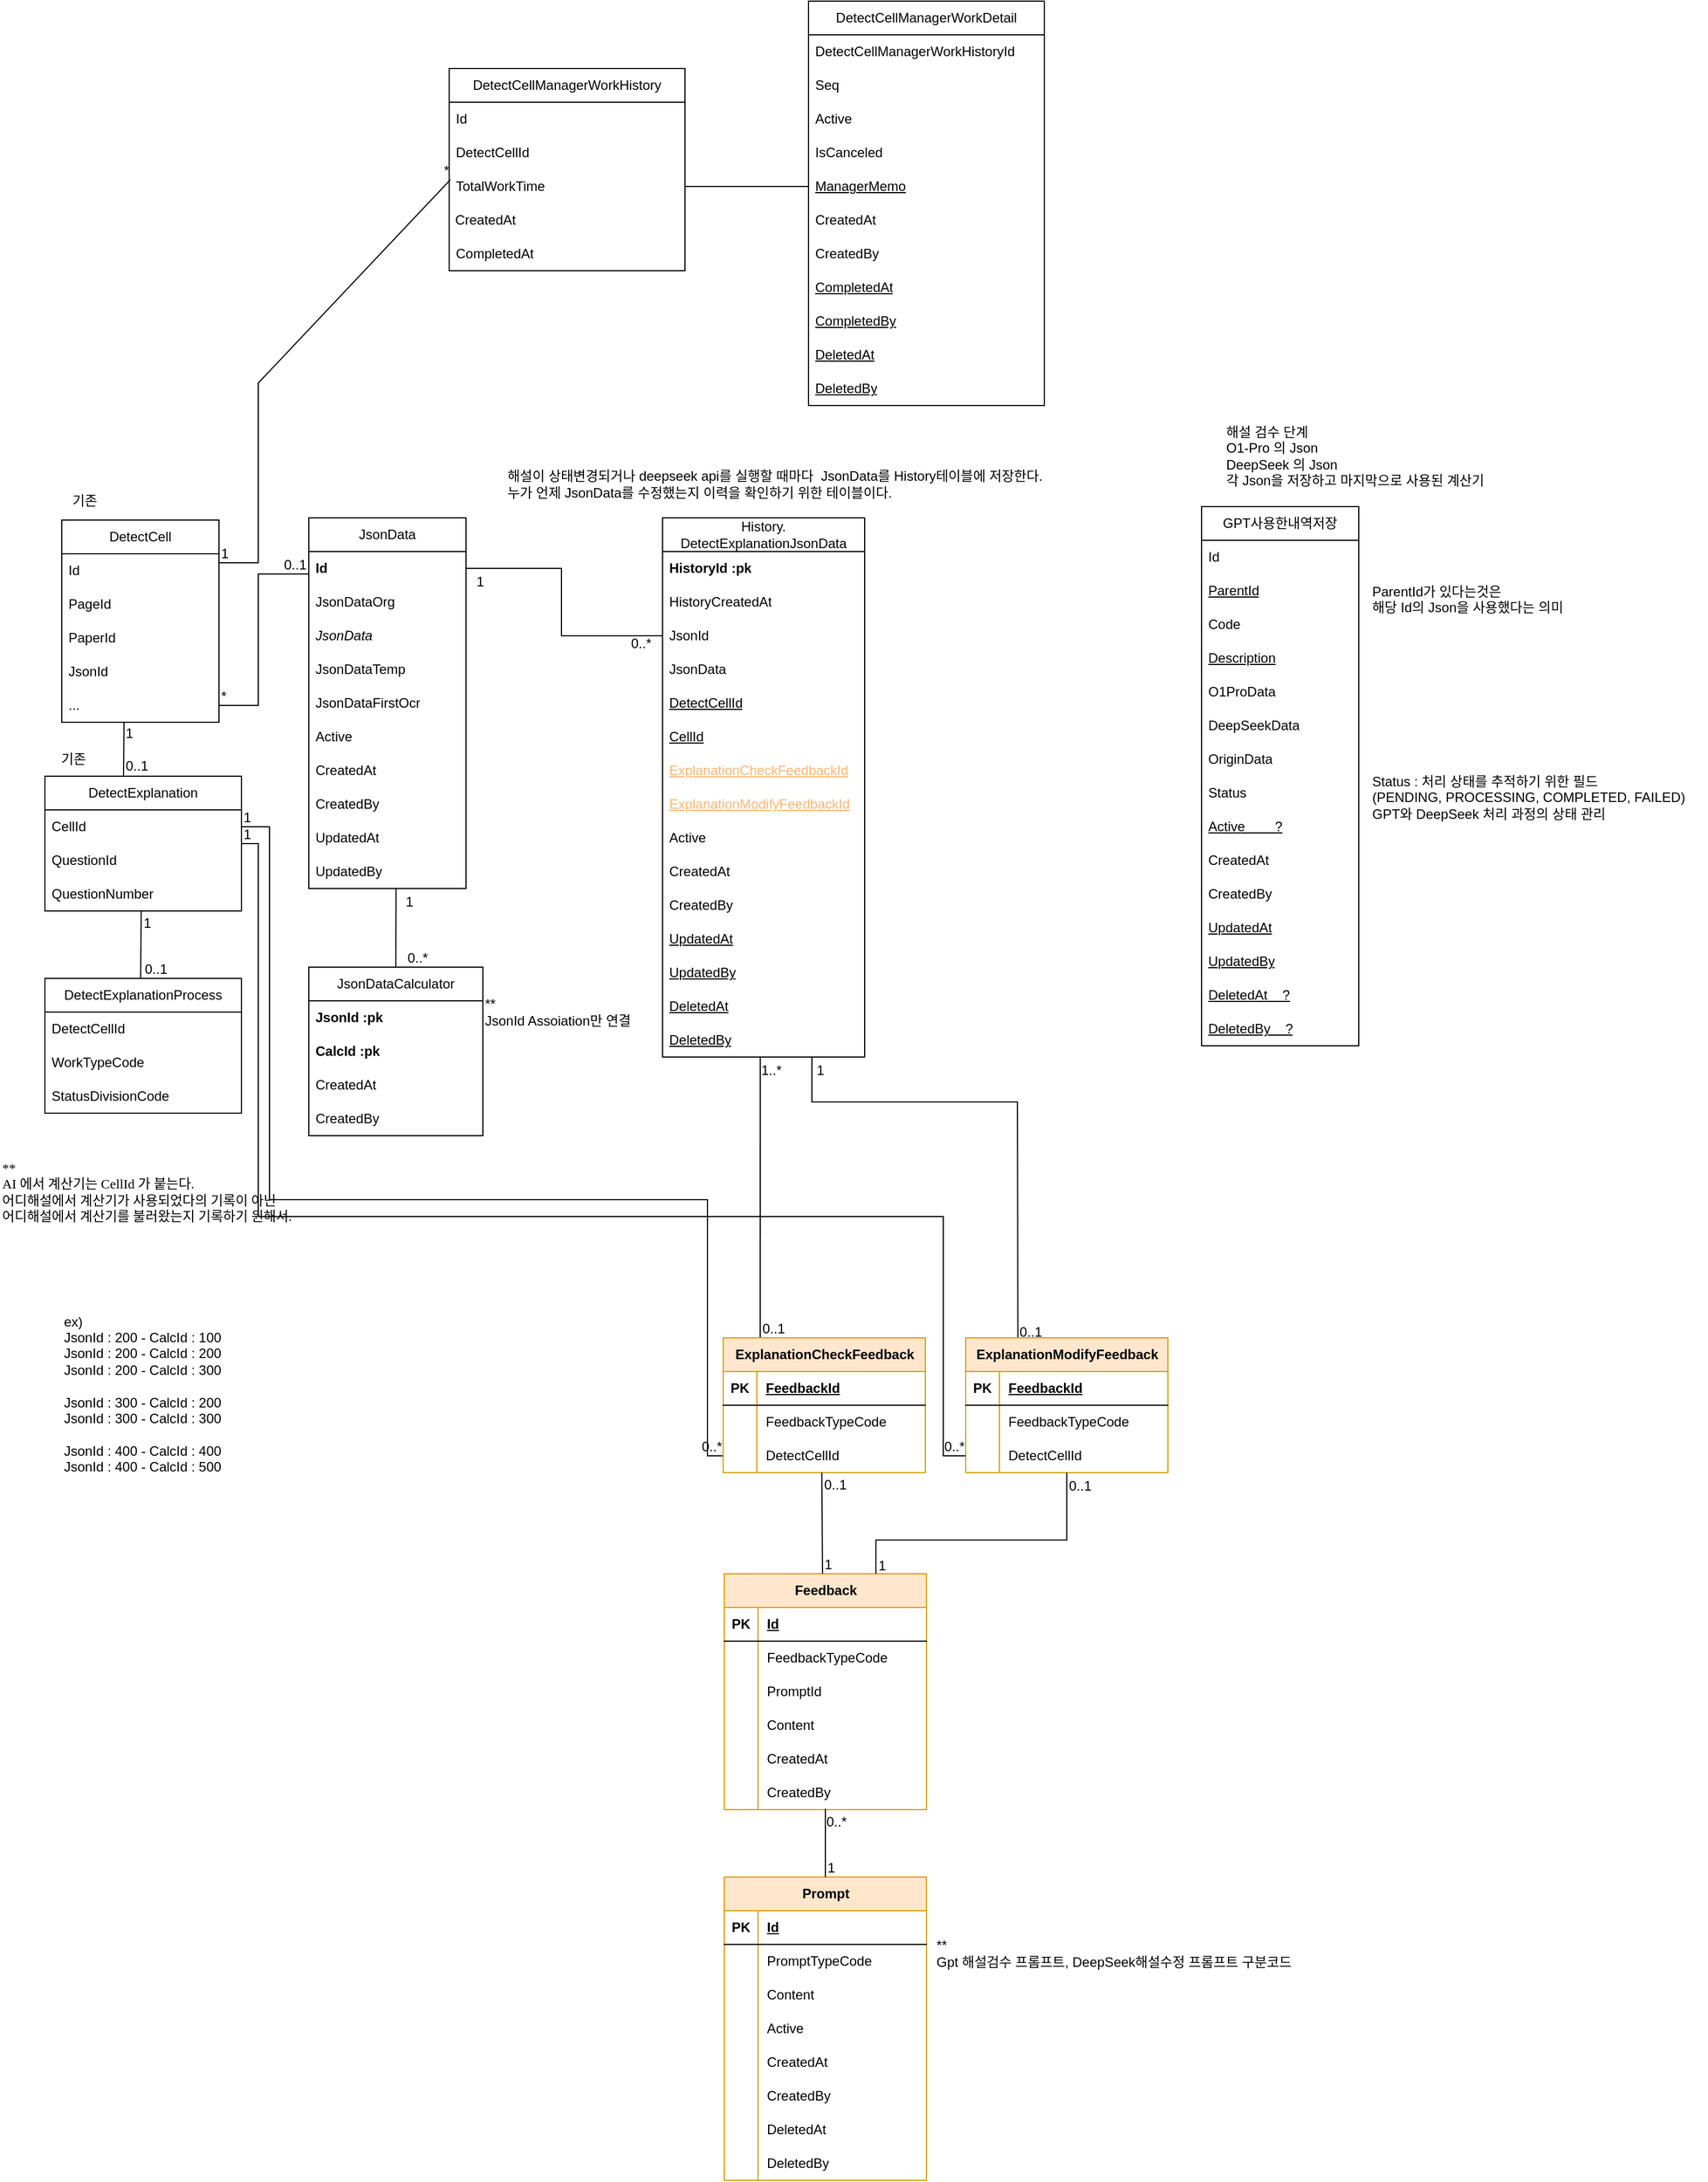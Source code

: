 <mxfile version="26.0.5">
  <diagram name="Page-1" id="8ExhmpCg927PDpTvLc6Y">
    <mxGraphModel dx="1912" dy="984" grid="1" gridSize="10" guides="1" tooltips="1" connect="1" arrows="1" fold="1" page="1" pageScale="1" pageWidth="827" pageHeight="1169" math="0" shadow="0">
      <root>
        <mxCell id="0" />
        <mxCell id="1" parent="0" />
        <mxCell id="hrNUVrTE9fRdQelHQE82-1" value="JsonDataCalculator" style="swimlane;fontStyle=0;childLayout=stackLayout;horizontal=1;startSize=30;horizontalStack=0;resizeParent=1;resizeParentMax=0;resizeLast=0;collapsible=1;marginBottom=0;whiteSpace=wrap;html=1;" parent="1" vertex="1">
          <mxGeometry x="285" y="900" width="155" height="150" as="geometry" />
        </mxCell>
        <mxCell id="hrNUVrTE9fRdQelHQE82-2" value="&lt;b&gt;JsonId :pk&lt;/b&gt;" style="text;strokeColor=none;fillColor=none;align=left;verticalAlign=middle;spacingLeft=4;spacingRight=4;overflow=hidden;points=[[0,0.5],[1,0.5]];portConstraint=eastwest;rotatable=0;whiteSpace=wrap;html=1;" parent="hrNUVrTE9fRdQelHQE82-1" vertex="1">
          <mxGeometry y="30" width="155" height="30" as="geometry" />
        </mxCell>
        <mxCell id="hrNUVrTE9fRdQelHQE82-3" value="&lt;b&gt;CalcId :pk&lt;/b&gt;" style="text;strokeColor=none;fillColor=none;align=left;verticalAlign=middle;spacingLeft=4;spacingRight=4;overflow=hidden;points=[[0,0.5],[1,0.5]];portConstraint=eastwest;rotatable=0;whiteSpace=wrap;html=1;" parent="hrNUVrTE9fRdQelHQE82-1" vertex="1">
          <mxGeometry y="60" width="155" height="30" as="geometry" />
        </mxCell>
        <mxCell id="hrNUVrTE9fRdQelHQE82-4" value="CreatedAt" style="text;strokeColor=none;fillColor=none;align=left;verticalAlign=middle;spacingLeft=4;spacingRight=4;overflow=hidden;points=[[0,0.5],[1,0.5]];portConstraint=eastwest;rotatable=0;whiteSpace=wrap;html=1;" parent="hrNUVrTE9fRdQelHQE82-1" vertex="1">
          <mxGeometry y="90" width="155" height="30" as="geometry" />
        </mxCell>
        <mxCell id="hrNUVrTE9fRdQelHQE82-5" value="CreatedBy" style="text;strokeColor=none;fillColor=none;align=left;verticalAlign=middle;spacingLeft=4;spacingRight=4;overflow=hidden;points=[[0,0.5],[1,0.5]];portConstraint=eastwest;rotatable=0;whiteSpace=wrap;html=1;" parent="hrNUVrTE9fRdQelHQE82-1" vertex="1">
          <mxGeometry y="120" width="155" height="30" as="geometry" />
        </mxCell>
        <mxCell id="hrNUVrTE9fRdQelHQE82-6" value="JsonData" style="swimlane;fontStyle=0;childLayout=stackLayout;horizontal=1;startSize=30;horizontalStack=0;resizeParent=1;resizeParentMax=0;resizeLast=0;collapsible=1;marginBottom=0;whiteSpace=wrap;html=1;" parent="1" vertex="1">
          <mxGeometry x="285" y="500" width="140" height="330" as="geometry" />
        </mxCell>
        <mxCell id="hrNUVrTE9fRdQelHQE82-7" value="&lt;b&gt;Id&lt;/b&gt;" style="text;strokeColor=none;fillColor=none;align=left;verticalAlign=middle;spacingLeft=4;spacingRight=4;overflow=hidden;points=[[0,0.5],[1,0.5]];portConstraint=eastwest;rotatable=0;whiteSpace=wrap;html=1;" parent="hrNUVrTE9fRdQelHQE82-6" vertex="1">
          <mxGeometry y="30" width="140" height="30" as="geometry" />
        </mxCell>
        <mxCell id="hrNUVrTE9fRdQelHQE82-8" value="JsonDataOrg" style="text;strokeColor=none;fillColor=none;align=left;verticalAlign=middle;spacingLeft=4;spacingRight=4;overflow=hidden;points=[[0,0.5],[1,0.5]];portConstraint=eastwest;rotatable=0;whiteSpace=wrap;html=1;" parent="hrNUVrTE9fRdQelHQE82-6" vertex="1">
          <mxGeometry y="60" width="140" height="30" as="geometry" />
        </mxCell>
        <mxCell id="hrNUVrTE9fRdQelHQE82-9" value="&lt;i style=&quot;&quot;&gt;JsonData&lt;/i&gt;" style="text;strokeColor=none;fillColor=none;align=left;verticalAlign=middle;spacingLeft=4;spacingRight=4;overflow=hidden;points=[[0,0.5],[1,0.5]];portConstraint=eastwest;rotatable=0;whiteSpace=wrap;html=1;" parent="hrNUVrTE9fRdQelHQE82-6" vertex="1">
          <mxGeometry y="90" width="140" height="30" as="geometry" />
        </mxCell>
        <mxCell id="hrNUVrTE9fRdQelHQE82-10" value="JsonDataTemp" style="text;strokeColor=none;fillColor=none;align=left;verticalAlign=middle;spacingLeft=4;spacingRight=4;overflow=hidden;points=[[0,0.5],[1,0.5]];portConstraint=eastwest;rotatable=0;whiteSpace=wrap;html=1;" parent="hrNUVrTE9fRdQelHQE82-6" vertex="1">
          <mxGeometry y="120" width="140" height="30" as="geometry" />
        </mxCell>
        <mxCell id="hrNUVrTE9fRdQelHQE82-11" value="JsonDataFirstOcr" style="text;strokeColor=none;fillColor=none;align=left;verticalAlign=middle;spacingLeft=4;spacingRight=4;overflow=hidden;points=[[0,0.5],[1,0.5]];portConstraint=eastwest;rotatable=0;whiteSpace=wrap;html=1;" parent="hrNUVrTE9fRdQelHQE82-6" vertex="1">
          <mxGeometry y="150" width="140" height="30" as="geometry" />
        </mxCell>
        <mxCell id="hrNUVrTE9fRdQelHQE82-12" value="Active" style="text;strokeColor=none;fillColor=none;align=left;verticalAlign=middle;spacingLeft=4;spacingRight=4;overflow=hidden;points=[[0,0.5],[1,0.5]];portConstraint=eastwest;rotatable=0;whiteSpace=wrap;html=1;" parent="hrNUVrTE9fRdQelHQE82-6" vertex="1">
          <mxGeometry y="180" width="140" height="30" as="geometry" />
        </mxCell>
        <mxCell id="hrNUVrTE9fRdQelHQE82-13" value="CreatedAt" style="text;strokeColor=none;fillColor=none;align=left;verticalAlign=middle;spacingLeft=4;spacingRight=4;overflow=hidden;points=[[0,0.5],[1,0.5]];portConstraint=eastwest;rotatable=0;whiteSpace=wrap;html=1;" parent="hrNUVrTE9fRdQelHQE82-6" vertex="1">
          <mxGeometry y="210" width="140" height="30" as="geometry" />
        </mxCell>
        <mxCell id="hrNUVrTE9fRdQelHQE82-14" value="CreatedBy" style="text;strokeColor=none;fillColor=none;align=left;verticalAlign=middle;spacingLeft=4;spacingRight=4;overflow=hidden;points=[[0,0.5],[1,0.5]];portConstraint=eastwest;rotatable=0;whiteSpace=wrap;html=1;" parent="hrNUVrTE9fRdQelHQE82-6" vertex="1">
          <mxGeometry y="240" width="140" height="30" as="geometry" />
        </mxCell>
        <mxCell id="hrNUVrTE9fRdQelHQE82-15" value="UpdatedAt" style="text;strokeColor=none;fillColor=none;align=left;verticalAlign=middle;spacingLeft=4;spacingRight=4;overflow=hidden;points=[[0,0.5],[1,0.5]];portConstraint=eastwest;rotatable=0;whiteSpace=wrap;html=1;" parent="hrNUVrTE9fRdQelHQE82-6" vertex="1">
          <mxGeometry y="270" width="140" height="30" as="geometry" />
        </mxCell>
        <mxCell id="hrNUVrTE9fRdQelHQE82-16" value="UpdatedBy" style="text;strokeColor=none;fillColor=none;align=left;verticalAlign=middle;spacingLeft=4;spacingRight=4;overflow=hidden;points=[[0,0.5],[1,0.5]];portConstraint=eastwest;rotatable=0;whiteSpace=wrap;html=1;" parent="hrNUVrTE9fRdQelHQE82-6" vertex="1">
          <mxGeometry y="300" width="140" height="30" as="geometry" />
        </mxCell>
        <mxCell id="hrNUVrTE9fRdQelHQE82-17" value="DetectCell" style="swimlane;fontStyle=0;childLayout=stackLayout;horizontal=1;startSize=30;horizontalStack=0;resizeParent=1;resizeParentMax=0;resizeLast=0;collapsible=1;marginBottom=0;whiteSpace=wrap;html=1;" parent="1" vertex="1">
          <mxGeometry x="65" y="502" width="140" height="180" as="geometry" />
        </mxCell>
        <mxCell id="hrNUVrTE9fRdQelHQE82-18" value="Id" style="text;strokeColor=none;fillColor=none;align=left;verticalAlign=middle;spacingLeft=4;spacingRight=4;overflow=hidden;points=[[0,0.5],[1,0.5]];portConstraint=eastwest;rotatable=0;whiteSpace=wrap;html=1;" parent="hrNUVrTE9fRdQelHQE82-17" vertex="1">
          <mxGeometry y="30" width="140" height="30" as="geometry" />
        </mxCell>
        <mxCell id="hrNUVrTE9fRdQelHQE82-19" value="PageId" style="text;strokeColor=none;fillColor=none;align=left;verticalAlign=middle;spacingLeft=4;spacingRight=4;overflow=hidden;points=[[0,0.5],[1,0.5]];portConstraint=eastwest;rotatable=0;whiteSpace=wrap;html=1;" parent="hrNUVrTE9fRdQelHQE82-17" vertex="1">
          <mxGeometry y="60" width="140" height="30" as="geometry" />
        </mxCell>
        <mxCell id="hrNUVrTE9fRdQelHQE82-20" value="PaperId" style="text;strokeColor=none;fillColor=none;align=left;verticalAlign=middle;spacingLeft=4;spacingRight=4;overflow=hidden;points=[[0,0.5],[1,0.5]];portConstraint=eastwest;rotatable=0;whiteSpace=wrap;html=1;" parent="hrNUVrTE9fRdQelHQE82-17" vertex="1">
          <mxGeometry y="90" width="140" height="30" as="geometry" />
        </mxCell>
        <mxCell id="hrNUVrTE9fRdQelHQE82-21" value="JsonId" style="text;strokeColor=none;fillColor=none;align=left;verticalAlign=middle;spacingLeft=4;spacingRight=4;overflow=hidden;points=[[0,0.5],[1,0.5]];portConstraint=eastwest;rotatable=0;whiteSpace=wrap;html=1;" parent="hrNUVrTE9fRdQelHQE82-17" vertex="1">
          <mxGeometry y="120" width="140" height="30" as="geometry" />
        </mxCell>
        <mxCell id="hrNUVrTE9fRdQelHQE82-22" value="..." style="text;strokeColor=none;fillColor=none;align=left;verticalAlign=middle;spacingLeft=4;spacingRight=4;overflow=hidden;points=[[0,0.5],[1,0.5]];portConstraint=eastwest;rotatable=0;whiteSpace=wrap;html=1;" parent="hrNUVrTE9fRdQelHQE82-17" vertex="1">
          <mxGeometry y="150" width="140" height="30" as="geometry" />
        </mxCell>
        <mxCell id="hrNUVrTE9fRdQelHQE82-23" value="History.&lt;div&gt;DetectExplanationJsonData&lt;/div&gt;" style="swimlane;fontStyle=0;childLayout=stackLayout;horizontal=1;startSize=30;horizontalStack=0;resizeParent=1;resizeParentMax=0;resizeLast=0;collapsible=1;marginBottom=0;whiteSpace=wrap;html=1;" parent="1" vertex="1">
          <mxGeometry x="600" y="500" width="180" height="480" as="geometry" />
        </mxCell>
        <mxCell id="hrNUVrTE9fRdQelHQE82-24" value="&lt;b&gt;HistoryId :pk&lt;/b&gt;" style="text;strokeColor=none;fillColor=none;align=left;verticalAlign=middle;spacingLeft=4;spacingRight=4;overflow=hidden;points=[[0,0.5],[1,0.5]];portConstraint=eastwest;rotatable=0;whiteSpace=wrap;html=1;" parent="hrNUVrTE9fRdQelHQE82-23" vertex="1">
          <mxGeometry y="30" width="180" height="30" as="geometry" />
        </mxCell>
        <mxCell id="hrNUVrTE9fRdQelHQE82-25" value="HistoryCreatedAt" style="text;strokeColor=none;fillColor=none;align=left;verticalAlign=middle;spacingLeft=4;spacingRight=4;overflow=hidden;points=[[0,0.5],[1,0.5]];portConstraint=eastwest;rotatable=0;whiteSpace=wrap;html=1;" parent="hrNUVrTE9fRdQelHQE82-23" vertex="1">
          <mxGeometry y="60" width="180" height="30" as="geometry" />
        </mxCell>
        <mxCell id="hrNUVrTE9fRdQelHQE82-26" value="JsonId" style="text;strokeColor=none;fillColor=none;align=left;verticalAlign=middle;spacingLeft=4;spacingRight=4;overflow=hidden;points=[[0,0.5],[1,0.5]];portConstraint=eastwest;rotatable=0;whiteSpace=wrap;html=1;" parent="hrNUVrTE9fRdQelHQE82-23" vertex="1">
          <mxGeometry y="90" width="180" height="30" as="geometry" />
        </mxCell>
        <mxCell id="hrNUVrTE9fRdQelHQE82-27" value="JsonData" style="text;strokeColor=none;fillColor=none;align=left;verticalAlign=middle;spacingLeft=4;spacingRight=4;overflow=hidden;points=[[0,0.5],[1,0.5]];portConstraint=eastwest;rotatable=0;whiteSpace=wrap;html=1;" parent="hrNUVrTE9fRdQelHQE82-23" vertex="1">
          <mxGeometry y="120" width="180" height="30" as="geometry" />
        </mxCell>
        <mxCell id="hrNUVrTE9fRdQelHQE82-28" value="&lt;u&gt;DetectCellId&lt;/u&gt;" style="text;strokeColor=none;fillColor=none;align=left;verticalAlign=middle;spacingLeft=4;spacingRight=4;overflow=hidden;points=[[0,0.5],[1,0.5]];portConstraint=eastwest;rotatable=0;whiteSpace=wrap;html=1;" parent="hrNUVrTE9fRdQelHQE82-23" vertex="1">
          <mxGeometry y="150" width="180" height="30" as="geometry" />
        </mxCell>
        <mxCell id="hrNUVrTE9fRdQelHQE82-29" value="&lt;u&gt;CellId&lt;/u&gt;" style="text;strokeColor=none;fillColor=none;align=left;verticalAlign=middle;spacingLeft=4;spacingRight=4;overflow=hidden;points=[[0,0.5],[1,0.5]];portConstraint=eastwest;rotatable=0;whiteSpace=wrap;html=1;" parent="hrNUVrTE9fRdQelHQE82-23" vertex="1">
          <mxGeometry y="180" width="180" height="30" as="geometry" />
        </mxCell>
        <mxCell id="MJ1F8D6_9bzYpB59ZzlJ-26" value="&lt;span style=&quot;text-align: center; text-wrap-mode: nowrap;&quot;&gt;&lt;font style=&quot;color: rgb(255, 181, 112);&quot;&gt;&lt;u&gt;ExplanationCheckFeedbackId&lt;/u&gt;&lt;/font&gt;&lt;/span&gt;" style="text;strokeColor=none;fillColor=none;align=left;verticalAlign=middle;spacingLeft=4;spacingRight=4;overflow=hidden;points=[[0,0.5],[1,0.5]];portConstraint=eastwest;rotatable=0;whiteSpace=wrap;html=1;" vertex="1" parent="hrNUVrTE9fRdQelHQE82-23">
          <mxGeometry y="210" width="180" height="30" as="geometry" />
        </mxCell>
        <mxCell id="MJ1F8D6_9bzYpB59ZzlJ-30" value="&lt;span style=&quot;text-align: center; text-wrap-mode: nowrap;&quot;&gt;&lt;font style=&quot;color: rgb(255, 181, 112);&quot;&gt;&lt;u style=&quot;&quot;&gt;ExplanationModifyFeedbackId&lt;/u&gt;&lt;/font&gt;&lt;/span&gt;" style="text;strokeColor=none;fillColor=none;align=left;verticalAlign=middle;spacingLeft=4;spacingRight=4;overflow=hidden;points=[[0,0.5],[1,0.5]];portConstraint=eastwest;rotatable=0;whiteSpace=wrap;html=1;" vertex="1" parent="hrNUVrTE9fRdQelHQE82-23">
          <mxGeometry y="240" width="180" height="30" as="geometry" />
        </mxCell>
        <mxCell id="hrNUVrTE9fRdQelHQE82-30" value="Active" style="text;strokeColor=none;fillColor=none;align=left;verticalAlign=middle;spacingLeft=4;spacingRight=4;overflow=hidden;points=[[0,0.5],[1,0.5]];portConstraint=eastwest;rotatable=0;whiteSpace=wrap;html=1;" parent="hrNUVrTE9fRdQelHQE82-23" vertex="1">
          <mxGeometry y="270" width="180" height="30" as="geometry" />
        </mxCell>
        <mxCell id="hrNUVrTE9fRdQelHQE82-31" value="CreatedAt" style="text;strokeColor=none;fillColor=none;align=left;verticalAlign=middle;spacingLeft=4;spacingRight=4;overflow=hidden;points=[[0,0.5],[1,0.5]];portConstraint=eastwest;rotatable=0;whiteSpace=wrap;html=1;" parent="hrNUVrTE9fRdQelHQE82-23" vertex="1">
          <mxGeometry y="300" width="180" height="30" as="geometry" />
        </mxCell>
        <mxCell id="hrNUVrTE9fRdQelHQE82-32" value="CreatedBy" style="text;strokeColor=none;fillColor=none;align=left;verticalAlign=middle;spacingLeft=4;spacingRight=4;overflow=hidden;points=[[0,0.5],[1,0.5]];portConstraint=eastwest;rotatable=0;whiteSpace=wrap;html=1;" parent="hrNUVrTE9fRdQelHQE82-23" vertex="1">
          <mxGeometry y="330" width="180" height="30" as="geometry" />
        </mxCell>
        <mxCell id="hrNUVrTE9fRdQelHQE82-33" value="&lt;u&gt;UpdatedAt&lt;/u&gt;" style="text;strokeColor=none;fillColor=none;align=left;verticalAlign=middle;spacingLeft=4;spacingRight=4;overflow=hidden;points=[[0,0.5],[1,0.5]];portConstraint=eastwest;rotatable=0;whiteSpace=wrap;html=1;" parent="hrNUVrTE9fRdQelHQE82-23" vertex="1">
          <mxGeometry y="360" width="180" height="30" as="geometry" />
        </mxCell>
        <mxCell id="hrNUVrTE9fRdQelHQE82-34" value="&lt;u&gt;UpdatedBy&lt;/u&gt;" style="text;strokeColor=none;fillColor=none;align=left;verticalAlign=middle;spacingLeft=4;spacingRight=4;overflow=hidden;points=[[0,0.5],[1,0.5]];portConstraint=eastwest;rotatable=0;whiteSpace=wrap;html=1;" parent="hrNUVrTE9fRdQelHQE82-23" vertex="1">
          <mxGeometry y="390" width="180" height="30" as="geometry" />
        </mxCell>
        <mxCell id="hrNUVrTE9fRdQelHQE82-35" value="&lt;u&gt;DeletedAt&lt;/u&gt;" style="text;strokeColor=none;fillColor=none;align=left;verticalAlign=middle;spacingLeft=4;spacingRight=4;overflow=hidden;points=[[0,0.5],[1,0.5]];portConstraint=eastwest;rotatable=0;whiteSpace=wrap;html=1;" parent="hrNUVrTE9fRdQelHQE82-23" vertex="1">
          <mxGeometry y="420" width="180" height="30" as="geometry" />
        </mxCell>
        <mxCell id="hrNUVrTE9fRdQelHQE82-36" value="&lt;u&gt;DeletedBy&lt;/u&gt;" style="text;strokeColor=none;fillColor=none;align=left;verticalAlign=middle;spacingLeft=4;spacingRight=4;overflow=hidden;points=[[0,0.5],[1,0.5]];portConstraint=eastwest;rotatable=0;whiteSpace=wrap;html=1;" parent="hrNUVrTE9fRdQelHQE82-23" vertex="1">
          <mxGeometry y="450" width="180" height="30" as="geometry" />
        </mxCell>
        <mxCell id="hrNUVrTE9fRdQelHQE82-37" value="기존" style="text;html=1;align=center;verticalAlign=middle;resizable=0;points=[];autosize=1;strokeColor=none;fillColor=none;" parent="1" vertex="1">
          <mxGeometry x="60" y="470" width="50" height="30" as="geometry" />
        </mxCell>
        <mxCell id="hrNUVrTE9fRdQelHQE82-39" value="해설이 상태변경되거나 deepseek api를 실행할 때마다&amp;nbsp; JsonData를 History테이블에 저장한다.&lt;br&gt;누가 언제 JsonData를 수정했는지 이력을 확인하기 위한 테이블이다." style="text;html=1;align=left;verticalAlign=middle;resizable=0;points=[];autosize=1;strokeColor=none;fillColor=none;" parent="1" vertex="1">
          <mxGeometry x="460" y="450" width="520" height="40" as="geometry" />
        </mxCell>
        <mxCell id="hrNUVrTE9fRdQelHQE82-41" value="&lt;div&gt;&lt;div&gt;ex)&lt;/div&gt;&lt;div&gt;JsonId : 200 - CalcId : 100&lt;/div&gt;&lt;div&gt;JsonId : 200 - CalcId : 200&lt;/div&gt;&lt;div&gt;JsonId : 200 - CalcId : 300&lt;/div&gt;&lt;div&gt;&amp;nbsp; &amp;nbsp; &amp;nbsp; &amp;nbsp; &amp;nbsp;&lt;/div&gt;&lt;div&gt;JsonId : 300 - CalcId : 200&lt;/div&gt;&lt;div&gt;JsonId : 300 - CalcId : 300&lt;/div&gt;&lt;div&gt;&amp;nbsp; &amp;nbsp; &amp;nbsp;&lt;/div&gt;&lt;div&gt;JsonId : 400 - CalcId : 400&lt;/div&gt;&lt;div&gt;JsonId : 400 - CalcId : 500&lt;/div&gt;&lt;/div&gt;" style="text;html=1;align=left;verticalAlign=middle;resizable=0;points=[];autosize=1;strokeColor=none;fillColor=none;" parent="1" vertex="1">
          <mxGeometry x="65" y="1200" width="160" height="160" as="geometry" />
        </mxCell>
        <mxCell id="hrNUVrTE9fRdQelHQE82-42" value="&lt;font face=&quot;눈누&quot;&gt;**&lt;/font&gt;&lt;div&gt;&lt;font face=&quot;눈누&quot;&gt;AI 에서 계산기는&amp;nbsp;&lt;span style=&quot;background-color: transparent; color: light-dark(rgb(0, 0, 0), rgb(255, 255, 255));&quot;&gt;CellId 가 붙는다.&lt;/span&gt;&lt;/font&gt;&lt;div&gt;&lt;font face=&quot;눈누&quot;&gt;어디해설에서 계산기가 사용되었다의 기록이 아닌&lt;/font&gt;&lt;/div&gt;&lt;div&gt;&lt;font face=&quot;눈누&quot;&gt;어디해설에서 계산기를 불러왔는지 기록하기 윈해서.&lt;/font&gt;&lt;/div&gt;&lt;/div&gt;" style="text;html=1;align=left;verticalAlign=middle;resizable=0;points=[];autosize=1;strokeColor=none;fillColor=none;" parent="1" vertex="1">
          <mxGeometry x="10" y="1060" width="310" height="80" as="geometry" />
        </mxCell>
        <mxCell id="hrNUVrTE9fRdQelHQE82-43" value="DetectExplanationProcess" style="swimlane;fontStyle=0;childLayout=stackLayout;horizontal=1;startSize=30;horizontalStack=0;resizeParent=1;resizeParentMax=0;resizeLast=0;collapsible=1;marginBottom=0;whiteSpace=wrap;html=1;" parent="1" vertex="1">
          <mxGeometry x="50" y="910" width="175" height="120" as="geometry" />
        </mxCell>
        <mxCell id="hrNUVrTE9fRdQelHQE82-44" value="DetectCellId" style="text;strokeColor=none;fillColor=none;align=left;verticalAlign=middle;spacingLeft=4;spacingRight=4;overflow=hidden;points=[[0,0.5],[1,0.5]];portConstraint=eastwest;rotatable=0;whiteSpace=wrap;html=1;" parent="hrNUVrTE9fRdQelHQE82-43" vertex="1">
          <mxGeometry y="30" width="175" height="30" as="geometry" />
        </mxCell>
        <mxCell id="hrNUVrTE9fRdQelHQE82-45" value="WorkTypeCode" style="text;strokeColor=none;fillColor=none;align=left;verticalAlign=middle;spacingLeft=4;spacingRight=4;overflow=hidden;points=[[0,0.5],[1,0.5]];portConstraint=eastwest;rotatable=0;whiteSpace=wrap;html=1;" parent="hrNUVrTE9fRdQelHQE82-43" vertex="1">
          <mxGeometry y="60" width="175" height="30" as="geometry" />
        </mxCell>
        <mxCell id="hrNUVrTE9fRdQelHQE82-46" value="StatusDivisionCode" style="text;strokeColor=none;fillColor=none;align=left;verticalAlign=middle;spacingLeft=4;spacingRight=4;overflow=hidden;points=[[0,0.5],[1,0.5]];portConstraint=eastwest;rotatable=0;whiteSpace=wrap;html=1;" parent="hrNUVrTE9fRdQelHQE82-43" vertex="1">
          <mxGeometry y="90" width="175" height="30" as="geometry" />
        </mxCell>
        <mxCell id="hrNUVrTE9fRdQelHQE82-47" value="DetectExplanation" style="swimlane;fontStyle=0;childLayout=stackLayout;horizontal=1;startSize=30;horizontalStack=0;resizeParent=1;resizeParentMax=0;resizeLast=0;collapsible=1;marginBottom=0;whiteSpace=wrap;html=1;" parent="1" vertex="1">
          <mxGeometry x="50" y="730" width="175" height="120" as="geometry" />
        </mxCell>
        <mxCell id="hrNUVrTE9fRdQelHQE82-48" value="CellId" style="text;strokeColor=none;fillColor=none;align=left;verticalAlign=middle;spacingLeft=4;spacingRight=4;overflow=hidden;points=[[0,0.5],[1,0.5]];portConstraint=eastwest;rotatable=0;whiteSpace=wrap;html=1;" parent="hrNUVrTE9fRdQelHQE82-47" vertex="1">
          <mxGeometry y="30" width="175" height="30" as="geometry" />
        </mxCell>
        <mxCell id="hrNUVrTE9fRdQelHQE82-49" value="QuestionId" style="text;strokeColor=none;fillColor=none;align=left;verticalAlign=middle;spacingLeft=4;spacingRight=4;overflow=hidden;points=[[0,0.5],[1,0.5]];portConstraint=eastwest;rotatable=0;whiteSpace=wrap;html=1;" parent="hrNUVrTE9fRdQelHQE82-47" vertex="1">
          <mxGeometry y="60" width="175" height="30" as="geometry" />
        </mxCell>
        <mxCell id="hrNUVrTE9fRdQelHQE82-50" value="QuestionNumber" style="text;strokeColor=none;fillColor=none;align=left;verticalAlign=middle;spacingLeft=4;spacingRight=4;overflow=hidden;points=[[0,0.5],[1,0.5]];portConstraint=eastwest;rotatable=0;whiteSpace=wrap;html=1;" parent="hrNUVrTE9fRdQelHQE82-47" vertex="1">
          <mxGeometry y="90" width="175" height="30" as="geometry" />
        </mxCell>
        <mxCell id="hrNUVrTE9fRdQelHQE82-51" value="기존" style="text;html=1;align=center;verticalAlign=middle;resizable=0;points=[];autosize=1;strokeColor=none;fillColor=none;" parent="1" vertex="1">
          <mxGeometry x="50" y="700" width="50" height="30" as="geometry" />
        </mxCell>
        <mxCell id="hrNUVrTE9fRdQelHQE82-52" value="" style="endArrow=none;html=1;rounded=0;exitX=0.396;exitY=0.98;exitDx=0;exitDy=0;exitPerimeter=0;" parent="1" source="hrNUVrTE9fRdQelHQE82-22" edge="1">
          <mxGeometry relative="1" as="geometry">
            <mxPoint x="125" y="652" as="sourcePoint" />
            <mxPoint x="120" y="730" as="targetPoint" />
          </mxGeometry>
        </mxCell>
        <mxCell id="hrNUVrTE9fRdQelHQE82-53" value="1" style="resizable=0;html=1;whiteSpace=wrap;align=left;verticalAlign=bottom;" parent="hrNUVrTE9fRdQelHQE82-52" connectable="0" vertex="1">
          <mxGeometry x="-1" relative="1" as="geometry">
            <mxPoint y="19" as="offset" />
          </mxGeometry>
        </mxCell>
        <mxCell id="hrNUVrTE9fRdQelHQE82-54" value="0..1" style="resizable=0;html=1;whiteSpace=wrap;align=right;verticalAlign=bottom;" parent="hrNUVrTE9fRdQelHQE82-52" connectable="0" vertex="1">
          <mxGeometry x="1" relative="1" as="geometry">
            <mxPoint x="23" as="offset" />
          </mxGeometry>
        </mxCell>
        <mxCell id="hrNUVrTE9fRdQelHQE82-55" value="" style="endArrow=none;html=1;rounded=0;entryX=0.001;entryY=0.667;entryDx=0;entryDy=0;entryPerimeter=0;exitX=1;exitY=0.5;exitDx=0;exitDy=0;" parent="1" source="hrNUVrTE9fRdQelHQE82-22" target="hrNUVrTE9fRdQelHQE82-7" edge="1">
          <mxGeometry relative="1" as="geometry">
            <mxPoint x="205" y="550" as="sourcePoint" />
            <mxPoint x="280" y="550" as="targetPoint" />
            <Array as="points">
              <mxPoint x="240" y="667" />
              <mxPoint x="240" y="550" />
            </Array>
          </mxGeometry>
        </mxCell>
        <mxCell id="hrNUVrTE9fRdQelHQE82-56" value="*" style="resizable=0;html=1;whiteSpace=wrap;align=left;verticalAlign=bottom;" parent="hrNUVrTE9fRdQelHQE82-55" connectable="0" vertex="1">
          <mxGeometry x="-1" relative="1" as="geometry" />
        </mxCell>
        <mxCell id="hrNUVrTE9fRdQelHQE82-57" value="0..1" style="resizable=0;html=1;whiteSpace=wrap;align=right;verticalAlign=bottom;" parent="hrNUVrTE9fRdQelHQE82-55" connectable="0" vertex="1">
          <mxGeometry x="1" relative="1" as="geometry" />
        </mxCell>
        <mxCell id="hrNUVrTE9fRdQelHQE82-58" value="" style="endArrow=none;html=1;rounded=0;exitX=0.49;exitY=0.996;exitDx=0;exitDy=0;exitPerimeter=0;entryX=0.487;entryY=0.004;entryDx=0;entryDy=0;entryPerimeter=0;" parent="1" source="hrNUVrTE9fRdQelHQE82-50" target="hrNUVrTE9fRdQelHQE82-43" edge="1">
          <mxGeometry relative="1" as="geometry">
            <mxPoint x="80" y="879.76" as="sourcePoint" />
            <mxPoint x="180" y="880" as="targetPoint" />
          </mxGeometry>
        </mxCell>
        <mxCell id="hrNUVrTE9fRdQelHQE82-59" value="1" style="resizable=0;html=1;whiteSpace=wrap;align=left;verticalAlign=bottom;" parent="hrNUVrTE9fRdQelHQE82-58" connectable="0" vertex="1">
          <mxGeometry x="-1" relative="1" as="geometry">
            <mxPoint y="20" as="offset" />
          </mxGeometry>
        </mxCell>
        <mxCell id="hrNUVrTE9fRdQelHQE82-60" value="0..1" style="resizable=0;html=1;whiteSpace=wrap;align=right;verticalAlign=bottom;" parent="hrNUVrTE9fRdQelHQE82-58" connectable="0" vertex="1">
          <mxGeometry x="1" relative="1" as="geometry">
            <mxPoint x="25" as="offset" />
          </mxGeometry>
        </mxCell>
        <mxCell id="hrNUVrTE9fRdQelHQE82-61" value="DetectCellManagerWorkHistory" style="swimlane;fontStyle=0;childLayout=stackLayout;horizontal=1;startSize=30;horizontalStack=0;resizeParent=1;resizeParentMax=0;resizeLast=0;collapsible=1;marginBottom=0;whiteSpace=wrap;html=1;" parent="1" vertex="1">
          <mxGeometry x="410" y="100" width="210" height="180" as="geometry" />
        </mxCell>
        <mxCell id="hrNUVrTE9fRdQelHQE82-62" value="Id" style="text;strokeColor=none;fillColor=none;align=left;verticalAlign=middle;spacingLeft=4;spacingRight=4;overflow=hidden;points=[[0,0.5],[1,0.5]];portConstraint=eastwest;rotatable=0;whiteSpace=wrap;html=1;" parent="hrNUVrTE9fRdQelHQE82-61" vertex="1">
          <mxGeometry y="30" width="210" height="30" as="geometry" />
        </mxCell>
        <mxCell id="hrNUVrTE9fRdQelHQE82-63" value="DetectCellId" style="text;strokeColor=none;fillColor=none;align=left;verticalAlign=middle;spacingLeft=4;spacingRight=4;overflow=hidden;points=[[0,0.5],[1,0.5]];portConstraint=eastwest;rotatable=0;whiteSpace=wrap;html=1;" parent="hrNUVrTE9fRdQelHQE82-61" vertex="1">
          <mxGeometry y="60" width="210" height="30" as="geometry" />
        </mxCell>
        <mxCell id="hrNUVrTE9fRdQelHQE82-64" value="TotalWorkTime" style="text;strokeColor=none;fillColor=none;align=left;verticalAlign=middle;spacingLeft=4;spacingRight=4;overflow=hidden;points=[[0,0.5],[1,0.5]];portConstraint=eastwest;rotatable=0;whiteSpace=wrap;html=1;" parent="hrNUVrTE9fRdQelHQE82-61" vertex="1">
          <mxGeometry y="90" width="210" height="30" as="geometry" />
        </mxCell>
        <mxCell id="hrNUVrTE9fRdQelHQE82-65" value="&lt;span style=&quot;text-wrap-mode: wrap;&quot;&gt;&amp;nbsp;CreatedAt&lt;/span&gt;" style="text;html=1;align=left;verticalAlign=middle;resizable=0;points=[];autosize=1;strokeColor=none;fillColor=none;" parent="hrNUVrTE9fRdQelHQE82-61" vertex="1">
          <mxGeometry y="120" width="210" height="30" as="geometry" />
        </mxCell>
        <mxCell id="hrNUVrTE9fRdQelHQE82-66" value="CompletedAt" style="text;strokeColor=none;fillColor=none;align=left;verticalAlign=middle;spacingLeft=4;spacingRight=4;overflow=hidden;points=[[0,0.5],[1,0.5]];portConstraint=eastwest;rotatable=0;whiteSpace=wrap;html=1;" parent="hrNUVrTE9fRdQelHQE82-61" vertex="1">
          <mxGeometry y="150" width="210" height="30" as="geometry" />
        </mxCell>
        <mxCell id="hrNUVrTE9fRdQelHQE82-67" value="" style="endArrow=none;html=1;rounded=0;entryX=0.005;entryY=0.3;entryDx=0;entryDy=0;entryPerimeter=0;" parent="1" target="hrNUVrTE9fRdQelHQE82-64" edge="1">
          <mxGeometry relative="1" as="geometry">
            <mxPoint x="205" y="540" as="sourcePoint" />
            <mxPoint x="410" y="379.71" as="targetPoint" />
            <Array as="points">
              <mxPoint x="240" y="540" />
              <mxPoint x="240" y="380" />
            </Array>
          </mxGeometry>
        </mxCell>
        <mxCell id="hrNUVrTE9fRdQelHQE82-68" value="1" style="resizable=0;html=1;whiteSpace=wrap;align=left;verticalAlign=bottom;" parent="hrNUVrTE9fRdQelHQE82-67" connectable="0" vertex="1">
          <mxGeometry x="-1" relative="1" as="geometry" />
        </mxCell>
        <mxCell id="hrNUVrTE9fRdQelHQE82-69" value="*" style="resizable=0;html=1;whiteSpace=wrap;align=right;verticalAlign=bottom;" parent="hrNUVrTE9fRdQelHQE82-67" connectable="0" vertex="1">
          <mxGeometry x="1" relative="1" as="geometry" />
        </mxCell>
        <mxCell id="hrNUVrTE9fRdQelHQE82-70" value="DetectCellManagerWorkDetail" style="swimlane;fontStyle=0;childLayout=stackLayout;horizontal=1;startSize=30;horizontalStack=0;resizeParent=1;resizeParentMax=0;resizeLast=0;collapsible=1;marginBottom=0;whiteSpace=wrap;html=1;" parent="1" vertex="1">
          <mxGeometry x="730" y="40" width="210" height="360" as="geometry" />
        </mxCell>
        <mxCell id="hrNUVrTE9fRdQelHQE82-71" value="&lt;span style=&quot;text-align: center;&quot;&gt;DetectCellManagerWorkHistoryId&lt;/span&gt;" style="text;strokeColor=none;fillColor=none;align=left;verticalAlign=middle;spacingLeft=4;spacingRight=4;overflow=hidden;points=[[0,0.5],[1,0.5]];portConstraint=eastwest;rotatable=0;whiteSpace=wrap;html=1;" parent="hrNUVrTE9fRdQelHQE82-70" vertex="1">
          <mxGeometry y="30" width="210" height="30" as="geometry" />
        </mxCell>
        <mxCell id="hrNUVrTE9fRdQelHQE82-72" value="Seq" style="text;strokeColor=none;fillColor=none;align=left;verticalAlign=middle;spacingLeft=4;spacingRight=4;overflow=hidden;points=[[0,0.5],[1,0.5]];portConstraint=eastwest;rotatable=0;whiteSpace=wrap;html=1;" parent="hrNUVrTE9fRdQelHQE82-70" vertex="1">
          <mxGeometry y="60" width="210" height="30" as="geometry" />
        </mxCell>
        <mxCell id="hrNUVrTE9fRdQelHQE82-73" value="Active" style="text;strokeColor=none;fillColor=none;align=left;verticalAlign=middle;spacingLeft=4;spacingRight=4;overflow=hidden;points=[[0,0.5],[1,0.5]];portConstraint=eastwest;rotatable=0;whiteSpace=wrap;html=1;" parent="hrNUVrTE9fRdQelHQE82-70" vertex="1">
          <mxGeometry y="90" width="210" height="30" as="geometry" />
        </mxCell>
        <mxCell id="hrNUVrTE9fRdQelHQE82-74" value="IsCanceled" style="text;strokeColor=none;fillColor=none;align=left;verticalAlign=middle;spacingLeft=4;spacingRight=4;overflow=hidden;points=[[0,0.5],[1,0.5]];portConstraint=eastwest;rotatable=0;whiteSpace=wrap;html=1;" parent="hrNUVrTE9fRdQelHQE82-70" vertex="1">
          <mxGeometry y="120" width="210" height="30" as="geometry" />
        </mxCell>
        <mxCell id="hrNUVrTE9fRdQelHQE82-75" value="&lt;u&gt;ManagerMemo&lt;/u&gt;" style="text;strokeColor=none;fillColor=none;align=left;verticalAlign=middle;spacingLeft=4;spacingRight=4;overflow=hidden;points=[[0,0.5],[1,0.5]];portConstraint=eastwest;rotatable=0;whiteSpace=wrap;html=1;" parent="hrNUVrTE9fRdQelHQE82-70" vertex="1">
          <mxGeometry y="150" width="210" height="30" as="geometry" />
        </mxCell>
        <mxCell id="hrNUVrTE9fRdQelHQE82-76" value="CreatedAt" style="text;strokeColor=none;fillColor=none;align=left;verticalAlign=middle;spacingLeft=4;spacingRight=4;overflow=hidden;points=[[0,0.5],[1,0.5]];portConstraint=eastwest;rotatable=0;whiteSpace=wrap;html=1;" parent="hrNUVrTE9fRdQelHQE82-70" vertex="1">
          <mxGeometry y="180" width="210" height="30" as="geometry" />
        </mxCell>
        <mxCell id="hrNUVrTE9fRdQelHQE82-77" value="CreatedBy" style="text;strokeColor=none;fillColor=none;align=left;verticalAlign=middle;spacingLeft=4;spacingRight=4;overflow=hidden;points=[[0,0.5],[1,0.5]];portConstraint=eastwest;rotatable=0;whiteSpace=wrap;html=1;" parent="hrNUVrTE9fRdQelHQE82-70" vertex="1">
          <mxGeometry y="210" width="210" height="30" as="geometry" />
        </mxCell>
        <mxCell id="hrNUVrTE9fRdQelHQE82-78" value="&lt;u&gt;CompletedAt&lt;/u&gt;" style="text;strokeColor=none;fillColor=none;align=left;verticalAlign=middle;spacingLeft=4;spacingRight=4;overflow=hidden;points=[[0,0.5],[1,0.5]];portConstraint=eastwest;rotatable=0;whiteSpace=wrap;html=1;" parent="hrNUVrTE9fRdQelHQE82-70" vertex="1">
          <mxGeometry y="240" width="210" height="30" as="geometry" />
        </mxCell>
        <mxCell id="hrNUVrTE9fRdQelHQE82-79" value="&lt;u&gt;CompletedBy&lt;/u&gt;" style="text;strokeColor=none;fillColor=none;align=left;verticalAlign=middle;spacingLeft=4;spacingRight=4;overflow=hidden;points=[[0,0.5],[1,0.5]];portConstraint=eastwest;rotatable=0;whiteSpace=wrap;html=1;" parent="hrNUVrTE9fRdQelHQE82-70" vertex="1">
          <mxGeometry y="270" width="210" height="30" as="geometry" />
        </mxCell>
        <mxCell id="hrNUVrTE9fRdQelHQE82-80" value="&lt;u&gt;DeletedAt&lt;/u&gt;" style="text;strokeColor=none;fillColor=none;align=left;verticalAlign=middle;spacingLeft=4;spacingRight=4;overflow=hidden;points=[[0,0.5],[1,0.5]];portConstraint=eastwest;rotatable=0;whiteSpace=wrap;html=1;" parent="hrNUVrTE9fRdQelHQE82-70" vertex="1">
          <mxGeometry y="300" width="210" height="30" as="geometry" />
        </mxCell>
        <mxCell id="hrNUVrTE9fRdQelHQE82-81" value="&lt;u&gt;DeletedBy&lt;/u&gt;" style="text;strokeColor=none;fillColor=none;align=left;verticalAlign=middle;spacingLeft=4;spacingRight=4;overflow=hidden;points=[[0,0.5],[1,0.5]];portConstraint=eastwest;rotatable=0;whiteSpace=wrap;html=1;" parent="hrNUVrTE9fRdQelHQE82-70" vertex="1">
          <mxGeometry y="330" width="210" height="30" as="geometry" />
        </mxCell>
        <mxCell id="hrNUVrTE9fRdQelHQE82-82" value="" style="endArrow=none;html=1;rounded=0;entryX=0;entryY=0.5;entryDx=0;entryDy=0;exitX=1;exitY=0.5;exitDx=0;exitDy=0;" parent="1" source="hrNUVrTE9fRdQelHQE82-64" edge="1">
          <mxGeometry width="50" height="50" relative="1" as="geometry">
            <mxPoint x="620" y="195" as="sourcePoint" />
            <mxPoint x="730" y="205" as="targetPoint" />
          </mxGeometry>
        </mxCell>
        <mxCell id="hrNUVrTE9fRdQelHQE82-83" value="**&lt;div&gt;JsonId Assoiation만 연결&lt;/div&gt;" style="text;html=1;align=left;verticalAlign=middle;resizable=0;points=[];autosize=1;strokeColor=none;fillColor=none;" parent="1" vertex="1">
          <mxGeometry x="440" y="920" width="160" height="40" as="geometry" />
        </mxCell>
        <mxCell id="hrNUVrTE9fRdQelHQE82-84" value="GPT사용한내역저장" style="swimlane;fontStyle=0;childLayout=stackLayout;horizontal=1;startSize=30;horizontalStack=0;resizeParent=1;resizeParentMax=0;resizeLast=0;collapsible=1;marginBottom=0;whiteSpace=wrap;html=1;" parent="1" vertex="1">
          <mxGeometry x="1080" y="490" width="140" height="480" as="geometry" />
        </mxCell>
        <mxCell id="hrNUVrTE9fRdQelHQE82-85" value="Id" style="text;strokeColor=none;fillColor=none;align=left;verticalAlign=middle;spacingLeft=4;spacingRight=4;overflow=hidden;points=[[0,0.5],[1,0.5]];portConstraint=eastwest;rotatable=0;whiteSpace=wrap;html=1;" parent="hrNUVrTE9fRdQelHQE82-84" vertex="1">
          <mxGeometry y="30" width="140" height="30" as="geometry" />
        </mxCell>
        <mxCell id="hrNUVrTE9fRdQelHQE82-86" value="&lt;u&gt;ParentId&lt;/u&gt;" style="text;strokeColor=none;fillColor=none;align=left;verticalAlign=middle;spacingLeft=4;spacingRight=4;overflow=hidden;points=[[0,0.5],[1,0.5]];portConstraint=eastwest;rotatable=0;whiteSpace=wrap;html=1;" parent="hrNUVrTE9fRdQelHQE82-84" vertex="1">
          <mxGeometry y="60" width="140" height="30" as="geometry" />
        </mxCell>
        <mxCell id="hrNUVrTE9fRdQelHQE82-87" value="Code" style="text;strokeColor=none;fillColor=none;align=left;verticalAlign=middle;spacingLeft=4;spacingRight=4;overflow=hidden;points=[[0,0.5],[1,0.5]];portConstraint=eastwest;rotatable=0;whiteSpace=wrap;html=1;" parent="hrNUVrTE9fRdQelHQE82-84" vertex="1">
          <mxGeometry y="90" width="140" height="30" as="geometry" />
        </mxCell>
        <mxCell id="hrNUVrTE9fRdQelHQE82-88" value="&lt;u&gt;Description&lt;/u&gt;" style="text;strokeColor=none;fillColor=none;align=left;verticalAlign=middle;spacingLeft=4;spacingRight=4;overflow=hidden;points=[[0,0.5],[1,0.5]];portConstraint=eastwest;rotatable=0;whiteSpace=wrap;html=1;" parent="hrNUVrTE9fRdQelHQE82-84" vertex="1">
          <mxGeometry y="120" width="140" height="30" as="geometry" />
        </mxCell>
        <mxCell id="hrNUVrTE9fRdQelHQE82-89" value="O1ProData" style="text;strokeColor=none;fillColor=none;align=left;verticalAlign=middle;spacingLeft=4;spacingRight=4;overflow=hidden;points=[[0,0.5],[1,0.5]];portConstraint=eastwest;rotatable=0;whiteSpace=wrap;html=1;" parent="hrNUVrTE9fRdQelHQE82-84" vertex="1">
          <mxGeometry y="150" width="140" height="30" as="geometry" />
        </mxCell>
        <mxCell id="hrNUVrTE9fRdQelHQE82-90" value="DeepSeekData" style="text;strokeColor=none;fillColor=none;align=left;verticalAlign=middle;spacingLeft=4;spacingRight=4;overflow=hidden;points=[[0,0.5],[1,0.5]];portConstraint=eastwest;rotatable=0;whiteSpace=wrap;html=1;" parent="hrNUVrTE9fRdQelHQE82-84" vertex="1">
          <mxGeometry y="180" width="140" height="30" as="geometry" />
        </mxCell>
        <mxCell id="hrNUVrTE9fRdQelHQE82-91" value="OriginData" style="text;strokeColor=none;fillColor=none;align=left;verticalAlign=middle;spacingLeft=4;spacingRight=4;overflow=hidden;points=[[0,0.5],[1,0.5]];portConstraint=eastwest;rotatable=0;whiteSpace=wrap;html=1;" parent="hrNUVrTE9fRdQelHQE82-84" vertex="1">
          <mxGeometry y="210" width="140" height="30" as="geometry" />
        </mxCell>
        <mxCell id="hrNUVrTE9fRdQelHQE82-92" value="Status" style="text;strokeColor=none;fillColor=none;align=left;verticalAlign=middle;spacingLeft=4;spacingRight=4;overflow=hidden;points=[[0,0.5],[1,0.5]];portConstraint=eastwest;rotatable=0;whiteSpace=wrap;html=1;" parent="hrNUVrTE9fRdQelHQE82-84" vertex="1">
          <mxGeometry y="240" width="140" height="30" as="geometry" />
        </mxCell>
        <mxCell id="hrNUVrTE9fRdQelHQE82-93" value="&lt;u&gt;Active&amp;nbsp; &amp;nbsp; &amp;nbsp; &amp;nbsp; ?&lt;/u&gt;" style="text;strokeColor=none;fillColor=none;align=left;verticalAlign=middle;spacingLeft=4;spacingRight=4;overflow=hidden;points=[[0,0.5],[1,0.5]];portConstraint=eastwest;rotatable=0;whiteSpace=wrap;html=1;" parent="hrNUVrTE9fRdQelHQE82-84" vertex="1">
          <mxGeometry y="270" width="140" height="30" as="geometry" />
        </mxCell>
        <mxCell id="hrNUVrTE9fRdQelHQE82-94" value="CreatedAt" style="text;strokeColor=none;fillColor=none;align=left;verticalAlign=middle;spacingLeft=4;spacingRight=4;overflow=hidden;points=[[0,0.5],[1,0.5]];portConstraint=eastwest;rotatable=0;whiteSpace=wrap;html=1;" parent="hrNUVrTE9fRdQelHQE82-84" vertex="1">
          <mxGeometry y="300" width="140" height="30" as="geometry" />
        </mxCell>
        <mxCell id="hrNUVrTE9fRdQelHQE82-95" value="CreatedBy" style="text;strokeColor=none;fillColor=none;align=left;verticalAlign=middle;spacingLeft=4;spacingRight=4;overflow=hidden;points=[[0,0.5],[1,0.5]];portConstraint=eastwest;rotatable=0;whiteSpace=wrap;html=1;" parent="hrNUVrTE9fRdQelHQE82-84" vertex="1">
          <mxGeometry y="330" width="140" height="30" as="geometry" />
        </mxCell>
        <mxCell id="hrNUVrTE9fRdQelHQE82-96" value="&lt;u&gt;UpdatedAt&lt;/u&gt;" style="text;strokeColor=none;fillColor=none;align=left;verticalAlign=middle;spacingLeft=4;spacingRight=4;overflow=hidden;points=[[0,0.5],[1,0.5]];portConstraint=eastwest;rotatable=0;whiteSpace=wrap;html=1;" parent="hrNUVrTE9fRdQelHQE82-84" vertex="1">
          <mxGeometry y="360" width="140" height="30" as="geometry" />
        </mxCell>
        <mxCell id="hrNUVrTE9fRdQelHQE82-97" value="&lt;u&gt;UpdatedBy&lt;/u&gt;" style="text;strokeColor=none;fillColor=none;align=left;verticalAlign=middle;spacingLeft=4;spacingRight=4;overflow=hidden;points=[[0,0.5],[1,0.5]];portConstraint=eastwest;rotatable=0;whiteSpace=wrap;html=1;" parent="hrNUVrTE9fRdQelHQE82-84" vertex="1">
          <mxGeometry y="390" width="140" height="30" as="geometry" />
        </mxCell>
        <mxCell id="hrNUVrTE9fRdQelHQE82-98" value="&lt;u style=&quot;&quot;&gt;DeletedAt&amp;nbsp; &amp;nbsp; ?&lt;/u&gt;" style="text;strokeColor=none;fillColor=none;align=left;verticalAlign=middle;spacingLeft=4;spacingRight=4;overflow=hidden;points=[[0,0.5],[1,0.5]];portConstraint=eastwest;rotatable=0;whiteSpace=wrap;html=1;" parent="hrNUVrTE9fRdQelHQE82-84" vertex="1">
          <mxGeometry y="420" width="140" height="30" as="geometry" />
        </mxCell>
        <mxCell id="hrNUVrTE9fRdQelHQE82-99" value="&lt;u&gt;DeletedBy&amp;nbsp; &amp;nbsp; ?&lt;/u&gt;" style="text;strokeColor=none;fillColor=none;align=left;verticalAlign=middle;spacingLeft=4;spacingRight=4;overflow=hidden;points=[[0,0.5],[1,0.5]];portConstraint=eastwest;rotatable=0;whiteSpace=wrap;html=1;" parent="hrNUVrTE9fRdQelHQE82-84" vertex="1">
          <mxGeometry y="450" width="140" height="30" as="geometry" />
        </mxCell>
        <mxCell id="hrNUVrTE9fRdQelHQE82-100" value="해설 검수 단계&lt;div&gt;O1-Pro 의 Json&lt;/div&gt;&lt;div&gt;DeepSeek 의 Json&lt;/div&gt;&lt;div&gt;각 Json을 저장하고 마지막으로 사용된 계산기&lt;/div&gt;" style="text;html=1;align=left;verticalAlign=middle;resizable=0;points=[];autosize=1;strokeColor=none;fillColor=none;" parent="1" vertex="1">
          <mxGeometry x="1100" y="410" width="270" height="70" as="geometry" />
        </mxCell>
        <mxCell id="hrNUVrTE9fRdQelHQE82-101" value="ParentId가 있다는것은&amp;nbsp;&lt;div&gt;&lt;div style=&quot;&quot;&gt;&lt;span style=&quot;background-color: transparent; color: light-dark(rgb(0, 0, 0), rgb(255, 255, 255));&quot;&gt;해당 Id의 Json을 사용했다는 의미&lt;/span&gt;&lt;/div&gt;&lt;div&gt;&lt;br&gt;&lt;/div&gt;&lt;/div&gt;" style="text;html=1;align=left;verticalAlign=middle;resizable=0;points=[];autosize=1;strokeColor=none;fillColor=none;" parent="1" vertex="1">
          <mxGeometry x="1230" y="550" width="200" height="60" as="geometry" />
        </mxCell>
        <mxCell id="hrNUVrTE9fRdQelHQE82-102" value="Status : 처리 상태를 추적하기 위한 필드&lt;div&gt;(PENDING, PROCESSING, COMPLETED, FAILED)&lt;/div&gt;&lt;div&gt;GPT와 DeepSeek 처리 과정의 상태 관리&lt;/div&gt;" style="text;html=1;align=left;verticalAlign=middle;resizable=0;points=[];autosize=1;strokeColor=none;fillColor=none;" parent="1" vertex="1">
          <mxGeometry x="1230" y="719" width="300" height="60" as="geometry" />
        </mxCell>
        <mxCell id="hrNUVrTE9fRdQelHQE82-117" value="Feedback" style="shape=table;startSize=30;container=1;collapsible=1;childLayout=tableLayout;fixedRows=1;rowLines=0;fontStyle=1;align=center;resizeLast=1;html=1;fillColor=#ffe6cc;strokeColor=#d79b00;" parent="1" vertex="1">
          <mxGeometry x="655" y="1440" width="180" height="210" as="geometry" />
        </mxCell>
        <mxCell id="hrNUVrTE9fRdQelHQE82-118" value="" style="shape=tableRow;horizontal=0;startSize=0;swimlaneHead=0;swimlaneBody=0;fillColor=none;collapsible=0;dropTarget=0;points=[[0,0.5],[1,0.5]];portConstraint=eastwest;top=0;left=0;right=0;bottom=1;" parent="hrNUVrTE9fRdQelHQE82-117" vertex="1">
          <mxGeometry y="30" width="180" height="30" as="geometry" />
        </mxCell>
        <mxCell id="hrNUVrTE9fRdQelHQE82-119" value="PK" style="shape=partialRectangle;connectable=0;fillColor=none;top=0;left=0;bottom=0;right=0;fontStyle=1;overflow=hidden;whiteSpace=wrap;html=1;" parent="hrNUVrTE9fRdQelHQE82-118" vertex="1">
          <mxGeometry width="30" height="30" as="geometry">
            <mxRectangle width="30" height="30" as="alternateBounds" />
          </mxGeometry>
        </mxCell>
        <mxCell id="hrNUVrTE9fRdQelHQE82-120" value="Id" style="shape=partialRectangle;connectable=0;fillColor=none;top=0;left=0;bottom=0;right=0;align=left;spacingLeft=6;fontStyle=5;overflow=hidden;whiteSpace=wrap;html=1;" parent="hrNUVrTE9fRdQelHQE82-118" vertex="1">
          <mxGeometry x="30" width="150" height="30" as="geometry">
            <mxRectangle width="150" height="30" as="alternateBounds" />
          </mxGeometry>
        </mxCell>
        <mxCell id="hrNUVrTE9fRdQelHQE82-121" value="" style="shape=tableRow;horizontal=0;startSize=0;swimlaneHead=0;swimlaneBody=0;fillColor=none;collapsible=0;dropTarget=0;points=[[0,0.5],[1,0.5]];portConstraint=eastwest;top=0;left=0;right=0;bottom=0;" parent="hrNUVrTE9fRdQelHQE82-117" vertex="1">
          <mxGeometry y="60" width="180" height="30" as="geometry" />
        </mxCell>
        <mxCell id="hrNUVrTE9fRdQelHQE82-122" value="" style="shape=partialRectangle;connectable=0;fillColor=none;top=0;left=0;bottom=0;right=0;editable=1;overflow=hidden;whiteSpace=wrap;html=1;" parent="hrNUVrTE9fRdQelHQE82-121" vertex="1">
          <mxGeometry width="30" height="30" as="geometry">
            <mxRectangle width="30" height="30" as="alternateBounds" />
          </mxGeometry>
        </mxCell>
        <mxCell id="hrNUVrTE9fRdQelHQE82-123" value="FeedbackTypeCode" style="shape=partialRectangle;connectable=0;fillColor=none;top=0;left=0;bottom=0;right=0;align=left;spacingLeft=6;overflow=hidden;whiteSpace=wrap;html=1;" parent="hrNUVrTE9fRdQelHQE82-121" vertex="1">
          <mxGeometry x="30" width="150" height="30" as="geometry">
            <mxRectangle width="150" height="30" as="alternateBounds" />
          </mxGeometry>
        </mxCell>
        <mxCell id="MJ1F8D6_9bzYpB59ZzlJ-34" value="" style="shape=tableRow;horizontal=0;startSize=0;swimlaneHead=0;swimlaneBody=0;fillColor=none;collapsible=0;dropTarget=0;points=[[0,0.5],[1,0.5]];portConstraint=eastwest;top=0;left=0;right=0;bottom=0;" vertex="1" parent="hrNUVrTE9fRdQelHQE82-117">
          <mxGeometry y="90" width="180" height="30" as="geometry" />
        </mxCell>
        <mxCell id="MJ1F8D6_9bzYpB59ZzlJ-35" value="" style="shape=partialRectangle;connectable=0;fillColor=none;top=0;left=0;bottom=0;right=0;editable=1;overflow=hidden;whiteSpace=wrap;html=1;" vertex="1" parent="MJ1F8D6_9bzYpB59ZzlJ-34">
          <mxGeometry width="30" height="30" as="geometry">
            <mxRectangle width="30" height="30" as="alternateBounds" />
          </mxGeometry>
        </mxCell>
        <mxCell id="MJ1F8D6_9bzYpB59ZzlJ-36" value="PromptId" style="shape=partialRectangle;connectable=0;fillColor=none;top=0;left=0;bottom=0;right=0;align=left;spacingLeft=6;overflow=hidden;whiteSpace=wrap;html=1;" vertex="1" parent="MJ1F8D6_9bzYpB59ZzlJ-34">
          <mxGeometry x="30" width="150" height="30" as="geometry">
            <mxRectangle width="150" height="30" as="alternateBounds" />
          </mxGeometry>
        </mxCell>
        <mxCell id="MJ1F8D6_9bzYpB59ZzlJ-133" value="" style="shape=tableRow;horizontal=0;startSize=0;swimlaneHead=0;swimlaneBody=0;fillColor=none;collapsible=0;dropTarget=0;points=[[0,0.5],[1,0.5]];portConstraint=eastwest;top=0;left=0;right=0;bottom=0;" vertex="1" parent="hrNUVrTE9fRdQelHQE82-117">
          <mxGeometry y="120" width="180" height="30" as="geometry" />
        </mxCell>
        <mxCell id="MJ1F8D6_9bzYpB59ZzlJ-134" value="" style="shape=partialRectangle;connectable=0;fillColor=none;top=0;left=0;bottom=0;right=0;editable=1;overflow=hidden;whiteSpace=wrap;html=1;" vertex="1" parent="MJ1F8D6_9bzYpB59ZzlJ-133">
          <mxGeometry width="30" height="30" as="geometry">
            <mxRectangle width="30" height="30" as="alternateBounds" />
          </mxGeometry>
        </mxCell>
        <mxCell id="MJ1F8D6_9bzYpB59ZzlJ-135" value="Content" style="shape=partialRectangle;connectable=0;fillColor=none;top=0;left=0;bottom=0;right=0;align=left;spacingLeft=6;overflow=hidden;whiteSpace=wrap;html=1;" vertex="1" parent="MJ1F8D6_9bzYpB59ZzlJ-133">
          <mxGeometry x="30" width="150" height="30" as="geometry">
            <mxRectangle width="150" height="30" as="alternateBounds" />
          </mxGeometry>
        </mxCell>
        <mxCell id="MJ1F8D6_9bzYpB59ZzlJ-14" value="" style="shape=tableRow;horizontal=0;startSize=0;swimlaneHead=0;swimlaneBody=0;fillColor=none;collapsible=0;dropTarget=0;points=[[0,0.5],[1,0.5]];portConstraint=eastwest;top=0;left=0;right=0;bottom=0;" vertex="1" parent="hrNUVrTE9fRdQelHQE82-117">
          <mxGeometry y="150" width="180" height="30" as="geometry" />
        </mxCell>
        <mxCell id="MJ1F8D6_9bzYpB59ZzlJ-15" value="" style="shape=partialRectangle;connectable=0;fillColor=none;top=0;left=0;bottom=0;right=0;editable=1;overflow=hidden;whiteSpace=wrap;html=1;" vertex="1" parent="MJ1F8D6_9bzYpB59ZzlJ-14">
          <mxGeometry width="30" height="30" as="geometry">
            <mxRectangle width="30" height="30" as="alternateBounds" />
          </mxGeometry>
        </mxCell>
        <mxCell id="MJ1F8D6_9bzYpB59ZzlJ-16" value="CreatedAt" style="shape=partialRectangle;connectable=0;fillColor=none;top=0;left=0;bottom=0;right=0;align=left;spacingLeft=6;overflow=hidden;whiteSpace=wrap;html=1;" vertex="1" parent="MJ1F8D6_9bzYpB59ZzlJ-14">
          <mxGeometry x="30" width="150" height="30" as="geometry">
            <mxRectangle width="150" height="30" as="alternateBounds" />
          </mxGeometry>
        </mxCell>
        <mxCell id="MJ1F8D6_9bzYpB59ZzlJ-17" value="" style="shape=tableRow;horizontal=0;startSize=0;swimlaneHead=0;swimlaneBody=0;fillColor=none;collapsible=0;dropTarget=0;points=[[0,0.5],[1,0.5]];portConstraint=eastwest;top=0;left=0;right=0;bottom=0;" vertex="1" parent="hrNUVrTE9fRdQelHQE82-117">
          <mxGeometry y="180" width="180" height="30" as="geometry" />
        </mxCell>
        <mxCell id="MJ1F8D6_9bzYpB59ZzlJ-18" value="" style="shape=partialRectangle;connectable=0;fillColor=none;top=0;left=0;bottom=0;right=0;editable=1;overflow=hidden;whiteSpace=wrap;html=1;" vertex="1" parent="MJ1F8D6_9bzYpB59ZzlJ-17">
          <mxGeometry width="30" height="30" as="geometry">
            <mxRectangle width="30" height="30" as="alternateBounds" />
          </mxGeometry>
        </mxCell>
        <mxCell id="MJ1F8D6_9bzYpB59ZzlJ-19" value="CreatedBy" style="shape=partialRectangle;connectable=0;fillColor=none;top=0;left=0;bottom=0;right=0;align=left;spacingLeft=6;overflow=hidden;whiteSpace=wrap;html=1;" vertex="1" parent="MJ1F8D6_9bzYpB59ZzlJ-17">
          <mxGeometry x="30" width="150" height="30" as="geometry">
            <mxRectangle width="150" height="30" as="alternateBounds" />
          </mxGeometry>
        </mxCell>
        <mxCell id="hrNUVrTE9fRdQelHQE82-130" value="Prompt" style="shape=table;startSize=30;container=1;collapsible=1;childLayout=tableLayout;fixedRows=1;rowLines=0;fontStyle=1;align=center;resizeLast=1;html=1;fillColor=#ffe6cc;strokeColor=#d79b00;" parent="1" vertex="1">
          <mxGeometry x="655" y="1710" width="180" height="270" as="geometry" />
        </mxCell>
        <mxCell id="hrNUVrTE9fRdQelHQE82-131" value="" style="shape=tableRow;horizontal=0;startSize=0;swimlaneHead=0;swimlaneBody=0;fillColor=none;collapsible=0;dropTarget=0;points=[[0,0.5],[1,0.5]];portConstraint=eastwest;top=0;left=0;right=0;bottom=1;" parent="hrNUVrTE9fRdQelHQE82-130" vertex="1">
          <mxGeometry y="30" width="180" height="30" as="geometry" />
        </mxCell>
        <mxCell id="hrNUVrTE9fRdQelHQE82-132" value="PK" style="shape=partialRectangle;connectable=0;fillColor=none;top=0;left=0;bottom=0;right=0;fontStyle=1;overflow=hidden;whiteSpace=wrap;html=1;" parent="hrNUVrTE9fRdQelHQE82-131" vertex="1">
          <mxGeometry width="30" height="30" as="geometry">
            <mxRectangle width="30" height="30" as="alternateBounds" />
          </mxGeometry>
        </mxCell>
        <mxCell id="hrNUVrTE9fRdQelHQE82-133" value="Id" style="shape=partialRectangle;connectable=0;fillColor=none;top=0;left=0;bottom=0;right=0;align=left;spacingLeft=6;fontStyle=5;overflow=hidden;whiteSpace=wrap;html=1;" parent="hrNUVrTE9fRdQelHQE82-131" vertex="1">
          <mxGeometry x="30" width="150" height="30" as="geometry">
            <mxRectangle width="150" height="30" as="alternateBounds" />
          </mxGeometry>
        </mxCell>
        <mxCell id="hrNUVrTE9fRdQelHQE82-134" value="" style="shape=tableRow;horizontal=0;startSize=0;swimlaneHead=0;swimlaneBody=0;fillColor=none;collapsible=0;dropTarget=0;points=[[0,0.5],[1,0.5]];portConstraint=eastwest;top=0;left=0;right=0;bottom=0;" parent="hrNUVrTE9fRdQelHQE82-130" vertex="1">
          <mxGeometry y="60" width="180" height="30" as="geometry" />
        </mxCell>
        <mxCell id="hrNUVrTE9fRdQelHQE82-135" value="" style="shape=partialRectangle;connectable=0;fillColor=none;top=0;left=0;bottom=0;right=0;editable=1;overflow=hidden;whiteSpace=wrap;html=1;" parent="hrNUVrTE9fRdQelHQE82-134" vertex="1">
          <mxGeometry width="30" height="30" as="geometry">
            <mxRectangle width="30" height="30" as="alternateBounds" />
          </mxGeometry>
        </mxCell>
        <mxCell id="hrNUVrTE9fRdQelHQE82-136" value="PromptTypeCode" style="shape=partialRectangle;connectable=0;fillColor=none;top=0;left=0;bottom=0;right=0;align=left;spacingLeft=6;overflow=hidden;whiteSpace=wrap;html=1;" parent="hrNUVrTE9fRdQelHQE82-134" vertex="1">
          <mxGeometry x="30" width="150" height="30" as="geometry">
            <mxRectangle width="150" height="30" as="alternateBounds" />
          </mxGeometry>
        </mxCell>
        <mxCell id="hrNUVrTE9fRdQelHQE82-137" value="" style="shape=tableRow;horizontal=0;startSize=0;swimlaneHead=0;swimlaneBody=0;fillColor=none;collapsible=0;dropTarget=0;points=[[0,0.5],[1,0.5]];portConstraint=eastwest;top=0;left=0;right=0;bottom=0;" parent="hrNUVrTE9fRdQelHQE82-130" vertex="1">
          <mxGeometry y="90" width="180" height="30" as="geometry" />
        </mxCell>
        <mxCell id="hrNUVrTE9fRdQelHQE82-138" value="" style="shape=partialRectangle;connectable=0;fillColor=none;top=0;left=0;bottom=0;right=0;editable=1;overflow=hidden;whiteSpace=wrap;html=1;" parent="hrNUVrTE9fRdQelHQE82-137" vertex="1">
          <mxGeometry width="30" height="30" as="geometry">
            <mxRectangle width="30" height="30" as="alternateBounds" />
          </mxGeometry>
        </mxCell>
        <mxCell id="hrNUVrTE9fRdQelHQE82-139" value="Content" style="shape=partialRectangle;connectable=0;fillColor=none;top=0;left=0;bottom=0;right=0;align=left;spacingLeft=6;overflow=hidden;whiteSpace=wrap;html=1;" parent="hrNUVrTE9fRdQelHQE82-137" vertex="1">
          <mxGeometry x="30" width="150" height="30" as="geometry">
            <mxRectangle width="150" height="30" as="alternateBounds" />
          </mxGeometry>
        </mxCell>
        <mxCell id="hrNUVrTE9fRdQelHQE82-140" value="" style="shape=tableRow;horizontal=0;startSize=0;swimlaneHead=0;swimlaneBody=0;fillColor=none;collapsible=0;dropTarget=0;points=[[0,0.5],[1,0.5]];portConstraint=eastwest;top=0;left=0;right=0;bottom=0;" parent="hrNUVrTE9fRdQelHQE82-130" vertex="1">
          <mxGeometry y="120" width="180" height="30" as="geometry" />
        </mxCell>
        <mxCell id="hrNUVrTE9fRdQelHQE82-141" value="" style="shape=partialRectangle;connectable=0;fillColor=none;top=0;left=0;bottom=0;right=0;editable=1;overflow=hidden;whiteSpace=wrap;html=1;" parent="hrNUVrTE9fRdQelHQE82-140" vertex="1">
          <mxGeometry width="30" height="30" as="geometry">
            <mxRectangle width="30" height="30" as="alternateBounds" />
          </mxGeometry>
        </mxCell>
        <mxCell id="hrNUVrTE9fRdQelHQE82-142" value="Active" style="shape=partialRectangle;connectable=0;fillColor=none;top=0;left=0;bottom=0;right=0;align=left;spacingLeft=6;overflow=hidden;whiteSpace=wrap;html=1;" parent="hrNUVrTE9fRdQelHQE82-140" vertex="1">
          <mxGeometry x="30" width="150" height="30" as="geometry">
            <mxRectangle width="150" height="30" as="alternateBounds" />
          </mxGeometry>
        </mxCell>
        <mxCell id="hrNUVrTE9fRdQelHQE82-144" value="" style="shape=tableRow;horizontal=0;startSize=0;swimlaneHead=0;swimlaneBody=0;fillColor=none;collapsible=0;dropTarget=0;points=[[0,0.5],[1,0.5]];portConstraint=eastwest;top=0;left=0;right=0;bottom=0;" parent="hrNUVrTE9fRdQelHQE82-130" vertex="1">
          <mxGeometry y="150" width="180" height="30" as="geometry" />
        </mxCell>
        <mxCell id="hrNUVrTE9fRdQelHQE82-145" value="" style="shape=partialRectangle;connectable=0;fillColor=none;top=0;left=0;bottom=0;right=0;editable=1;overflow=hidden;whiteSpace=wrap;html=1;" parent="hrNUVrTE9fRdQelHQE82-144" vertex="1">
          <mxGeometry width="30" height="30" as="geometry">
            <mxRectangle width="30" height="30" as="alternateBounds" />
          </mxGeometry>
        </mxCell>
        <mxCell id="hrNUVrTE9fRdQelHQE82-146" value="CreatedAt" style="shape=partialRectangle;connectable=0;fillColor=none;top=0;left=0;bottom=0;right=0;align=left;spacingLeft=6;overflow=hidden;whiteSpace=wrap;html=1;" parent="hrNUVrTE9fRdQelHQE82-144" vertex="1">
          <mxGeometry x="30" width="150" height="30" as="geometry">
            <mxRectangle width="150" height="30" as="alternateBounds" />
          </mxGeometry>
        </mxCell>
        <mxCell id="hrNUVrTE9fRdQelHQE82-147" value="" style="shape=tableRow;horizontal=0;startSize=0;swimlaneHead=0;swimlaneBody=0;fillColor=none;collapsible=0;dropTarget=0;points=[[0,0.5],[1,0.5]];portConstraint=eastwest;top=0;left=0;right=0;bottom=0;" parent="hrNUVrTE9fRdQelHQE82-130" vertex="1">
          <mxGeometry y="180" width="180" height="30" as="geometry" />
        </mxCell>
        <mxCell id="hrNUVrTE9fRdQelHQE82-148" value="" style="shape=partialRectangle;connectable=0;fillColor=none;top=0;left=0;bottom=0;right=0;editable=1;overflow=hidden;whiteSpace=wrap;html=1;" parent="hrNUVrTE9fRdQelHQE82-147" vertex="1">
          <mxGeometry width="30" height="30" as="geometry">
            <mxRectangle width="30" height="30" as="alternateBounds" />
          </mxGeometry>
        </mxCell>
        <mxCell id="hrNUVrTE9fRdQelHQE82-149" value="CreatedBy" style="shape=partialRectangle;connectable=0;fillColor=none;top=0;left=0;bottom=0;right=0;align=left;spacingLeft=6;overflow=hidden;whiteSpace=wrap;html=1;" parent="hrNUVrTE9fRdQelHQE82-147" vertex="1">
          <mxGeometry x="30" width="150" height="30" as="geometry">
            <mxRectangle width="150" height="30" as="alternateBounds" />
          </mxGeometry>
        </mxCell>
        <mxCell id="MJ1F8D6_9bzYpB59ZzlJ-4" value="" style="shape=tableRow;horizontal=0;startSize=0;swimlaneHead=0;swimlaneBody=0;fillColor=none;collapsible=0;dropTarget=0;points=[[0,0.5],[1,0.5]];portConstraint=eastwest;top=0;left=0;right=0;bottom=0;" vertex="1" parent="hrNUVrTE9fRdQelHQE82-130">
          <mxGeometry y="210" width="180" height="30" as="geometry" />
        </mxCell>
        <mxCell id="MJ1F8D6_9bzYpB59ZzlJ-5" value="" style="shape=partialRectangle;connectable=0;fillColor=none;top=0;left=0;bottom=0;right=0;editable=1;overflow=hidden;whiteSpace=wrap;html=1;" vertex="1" parent="MJ1F8D6_9bzYpB59ZzlJ-4">
          <mxGeometry width="30" height="30" as="geometry">
            <mxRectangle width="30" height="30" as="alternateBounds" />
          </mxGeometry>
        </mxCell>
        <mxCell id="MJ1F8D6_9bzYpB59ZzlJ-6" value="DeletedAt" style="shape=partialRectangle;connectable=0;fillColor=none;top=0;left=0;bottom=0;right=0;align=left;spacingLeft=6;overflow=hidden;whiteSpace=wrap;html=1;" vertex="1" parent="MJ1F8D6_9bzYpB59ZzlJ-4">
          <mxGeometry x="30" width="150" height="30" as="geometry">
            <mxRectangle width="150" height="30" as="alternateBounds" />
          </mxGeometry>
        </mxCell>
        <mxCell id="MJ1F8D6_9bzYpB59ZzlJ-7" value="" style="shape=tableRow;horizontal=0;startSize=0;swimlaneHead=0;swimlaneBody=0;fillColor=none;collapsible=0;dropTarget=0;points=[[0,0.5],[1,0.5]];portConstraint=eastwest;top=0;left=0;right=0;bottom=0;" vertex="1" parent="hrNUVrTE9fRdQelHQE82-130">
          <mxGeometry y="240" width="180" height="30" as="geometry" />
        </mxCell>
        <mxCell id="MJ1F8D6_9bzYpB59ZzlJ-8" value="" style="shape=partialRectangle;connectable=0;fillColor=none;top=0;left=0;bottom=0;right=0;editable=1;overflow=hidden;whiteSpace=wrap;html=1;" vertex="1" parent="MJ1F8D6_9bzYpB59ZzlJ-7">
          <mxGeometry width="30" height="30" as="geometry">
            <mxRectangle width="30" height="30" as="alternateBounds" />
          </mxGeometry>
        </mxCell>
        <mxCell id="MJ1F8D6_9bzYpB59ZzlJ-9" value="DeletedBy" style="shape=partialRectangle;connectable=0;fillColor=none;top=0;left=0;bottom=0;right=0;align=left;spacingLeft=6;overflow=hidden;whiteSpace=wrap;html=1;" vertex="1" parent="MJ1F8D6_9bzYpB59ZzlJ-7">
          <mxGeometry x="30" width="150" height="30" as="geometry">
            <mxRectangle width="150" height="30" as="alternateBounds" />
          </mxGeometry>
        </mxCell>
        <mxCell id="hrNUVrTE9fRdQelHQE82-150" value="" style="endArrow=none;html=1;rounded=0;exitX=0.5;exitY=0;exitDx=0;exitDy=0;entryX=0.555;entryY=1.002;entryDx=0;entryDy=0;entryPerimeter=0;" parent="1" source="hrNUVrTE9fRdQelHQE82-1" target="hrNUVrTE9fRdQelHQE82-16" edge="1">
          <mxGeometry relative="1" as="geometry">
            <mxPoint x="450" y="950" as="sourcePoint" />
            <mxPoint x="610" y="950" as="targetPoint" />
          </mxGeometry>
        </mxCell>
        <mxCell id="hrNUVrTE9fRdQelHQE82-151" value="0..*" style="resizable=0;html=1;whiteSpace=wrap;align=left;verticalAlign=bottom;" parent="hrNUVrTE9fRdQelHQE82-150" connectable="0" vertex="1">
          <mxGeometry x="-1" relative="1" as="geometry">
            <mxPoint x="8" as="offset" />
          </mxGeometry>
        </mxCell>
        <mxCell id="hrNUVrTE9fRdQelHQE82-152" value="1" style="resizable=0;html=1;whiteSpace=wrap;align=right;verticalAlign=bottom;" parent="hrNUVrTE9fRdQelHQE82-150" connectable="0" vertex="1">
          <mxGeometry x="1" relative="1" as="geometry">
            <mxPoint x="17" y="20" as="offset" />
          </mxGeometry>
        </mxCell>
        <mxCell id="hrNUVrTE9fRdQelHQE82-153" value="" style="endArrow=none;html=1;rounded=0;exitX=0;exitY=0.5;exitDx=0;exitDy=0;entryX=1;entryY=0.5;entryDx=0;entryDy=0;" parent="1" source="hrNUVrTE9fRdQelHQE82-26" target="hrNUVrTE9fRdQelHQE82-7" edge="1">
          <mxGeometry relative="1" as="geometry">
            <mxPoint x="540" y="680" as="sourcePoint" />
            <mxPoint x="540" y="610" as="targetPoint" />
            <Array as="points">
              <mxPoint x="510" y="605" />
              <mxPoint x="510" y="545" />
            </Array>
          </mxGeometry>
        </mxCell>
        <mxCell id="hrNUVrTE9fRdQelHQE82-154" value="0..*" style="resizable=0;html=1;whiteSpace=wrap;align=left;verticalAlign=bottom;" parent="hrNUVrTE9fRdQelHQE82-153" connectable="0" vertex="1">
          <mxGeometry x="-1" relative="1" as="geometry">
            <mxPoint x="-30" y="15" as="offset" />
          </mxGeometry>
        </mxCell>
        <mxCell id="hrNUVrTE9fRdQelHQE82-155" value="1" style="resizable=0;html=1;whiteSpace=wrap;align=right;verticalAlign=bottom;" parent="hrNUVrTE9fRdQelHQE82-153" connectable="0" vertex="1">
          <mxGeometry x="1" relative="1" as="geometry">
            <mxPoint x="17" y="20" as="offset" />
          </mxGeometry>
        </mxCell>
        <mxCell id="MJ1F8D6_9bzYpB59ZzlJ-10" value="**&lt;div&gt;Gpt 해설검수 프롬프트, DeepSeek해설수정 프롬프트 구분코드&lt;/div&gt;" style="text;html=1;align=left;verticalAlign=middle;resizable=0;points=[];autosize=1;strokeColor=none;fillColor=none;" vertex="1" parent="1">
          <mxGeometry x="842" y="1758" width="360" height="40" as="geometry" />
        </mxCell>
        <mxCell id="MJ1F8D6_9bzYpB59ZzlJ-20" value="" style="endArrow=none;html=1;rounded=0;exitX=1;exitY=0.5;exitDx=0;exitDy=0;entryX=0;entryY=0.5;entryDx=0;entryDy=0;" edge="1" parent="1" source="hrNUVrTE9fRdQelHQE82-48" target="MJ1F8D6_9bzYpB59ZzlJ-53">
          <mxGeometry relative="1" as="geometry">
            <mxPoint x="225" y="812" as="sourcePoint" />
            <mxPoint x="600" y="1107.01" as="targetPoint" />
            <Array as="points">
              <mxPoint x="250" y="775" />
              <mxPoint x="250" y="1107" />
              <mxPoint x="640" y="1107" />
              <mxPoint x="640" y="1335" />
            </Array>
          </mxGeometry>
        </mxCell>
        <mxCell id="MJ1F8D6_9bzYpB59ZzlJ-21" value="1" style="resizable=0;html=1;whiteSpace=wrap;align=left;verticalAlign=bottom;" connectable="0" vertex="1" parent="MJ1F8D6_9bzYpB59ZzlJ-20">
          <mxGeometry x="-1" relative="1" as="geometry" />
        </mxCell>
        <mxCell id="MJ1F8D6_9bzYpB59ZzlJ-22" value="0..*" style="resizable=0;html=1;whiteSpace=wrap;align=right;verticalAlign=bottom;" connectable="0" vertex="1" parent="MJ1F8D6_9bzYpB59ZzlJ-20">
          <mxGeometry x="1" relative="1" as="geometry" />
        </mxCell>
        <mxCell id="MJ1F8D6_9bzYpB59ZzlJ-23" value="" style="endArrow=none;html=1;rounded=0;exitX=0.5;exitY=0;exitDx=0;exitDy=0;entryX=0.5;entryY=0.976;entryDx=0;entryDy=0;entryPerimeter=0;" edge="1" parent="1" source="hrNUVrTE9fRdQelHQE82-130" target="MJ1F8D6_9bzYpB59ZzlJ-17">
          <mxGeometry relative="1" as="geometry">
            <mxPoint x="570" y="1270" as="sourcePoint" />
            <mxPoint x="730" y="1270" as="targetPoint" />
            <Array as="points" />
          </mxGeometry>
        </mxCell>
        <mxCell id="MJ1F8D6_9bzYpB59ZzlJ-24" value="1" style="resizable=0;html=1;whiteSpace=wrap;align=left;verticalAlign=bottom;" connectable="0" vertex="1" parent="MJ1F8D6_9bzYpB59ZzlJ-23">
          <mxGeometry x="-1" relative="1" as="geometry" />
        </mxCell>
        <mxCell id="MJ1F8D6_9bzYpB59ZzlJ-25" value="0..*" style="resizable=0;html=1;whiteSpace=wrap;align=right;verticalAlign=bottom;" connectable="0" vertex="1" parent="MJ1F8D6_9bzYpB59ZzlJ-23">
          <mxGeometry x="1" relative="1" as="geometry">
            <mxPoint x="20" y="20" as="offset" />
          </mxGeometry>
        </mxCell>
        <mxCell id="MJ1F8D6_9bzYpB59ZzlJ-27" value="" style="endArrow=none;html=1;rounded=0;exitX=0.447;exitY=0.03;exitDx=0;exitDy=0;exitPerimeter=0;" edge="1" parent="1">
          <mxGeometry relative="1" as="geometry">
            <mxPoint x="916.46" y="1233.6" as="sourcePoint" />
            <mxPoint x="733" y="980" as="targetPoint" />
            <Array as="points">
              <mxPoint x="916" y="1020" />
              <mxPoint x="733" y="1020" />
            </Array>
          </mxGeometry>
        </mxCell>
        <mxCell id="MJ1F8D6_9bzYpB59ZzlJ-28" value="0..1" style="resizable=0;html=1;whiteSpace=wrap;align=left;verticalAlign=bottom;" connectable="0" vertex="1" parent="MJ1F8D6_9bzYpB59ZzlJ-27">
          <mxGeometry x="-1" relative="1" as="geometry" />
        </mxCell>
        <mxCell id="MJ1F8D6_9bzYpB59ZzlJ-29" value="1" style="resizable=0;html=1;whiteSpace=wrap;align=right;verticalAlign=bottom;" connectable="0" vertex="1" parent="MJ1F8D6_9bzYpB59ZzlJ-27">
          <mxGeometry x="1" relative="1" as="geometry">
            <mxPoint x="12" y="20" as="offset" />
          </mxGeometry>
        </mxCell>
        <mxCell id="MJ1F8D6_9bzYpB59ZzlJ-38" value="" style="endArrow=none;html=1;rounded=0;exitX=0.472;exitY=0.001;exitDx=0;exitDy=0;entryX=0.778;entryY=1.02;entryDx=0;entryDy=0;entryPerimeter=0;exitPerimeter=0;" edge="1" parent="1">
          <mxGeometry relative="1" as="geometry">
            <mxPoint x="686.96" y="1230.12" as="sourcePoint" />
            <mxPoint x="687.04" y="980.6" as="targetPoint" />
            <Array as="points" />
          </mxGeometry>
        </mxCell>
        <mxCell id="MJ1F8D6_9bzYpB59ZzlJ-39" value="0..1" style="resizable=0;html=1;whiteSpace=wrap;align=left;verticalAlign=bottom;" connectable="0" vertex="1" parent="MJ1F8D6_9bzYpB59ZzlJ-38">
          <mxGeometry x="-1" relative="1" as="geometry" />
        </mxCell>
        <mxCell id="MJ1F8D6_9bzYpB59ZzlJ-40" value="1..*" style="resizable=0;html=1;whiteSpace=wrap;align=right;verticalAlign=bottom;" connectable="0" vertex="1" parent="MJ1F8D6_9bzYpB59ZzlJ-38">
          <mxGeometry x="1" relative="1" as="geometry">
            <mxPoint x="20" y="20" as="offset" />
          </mxGeometry>
        </mxCell>
        <mxCell id="MJ1F8D6_9bzYpB59ZzlJ-43" value="ExplanationCheckFeedback" style="shape=table;startSize=30;container=1;collapsible=1;childLayout=tableLayout;fixedRows=1;rowLines=0;fontStyle=1;align=center;resizeLast=1;html=1;fillColor=#ffe6cc;strokeColor=#d79b00;" vertex="1" parent="1">
          <mxGeometry x="654" y="1230" width="180" height="120" as="geometry" />
        </mxCell>
        <mxCell id="MJ1F8D6_9bzYpB59ZzlJ-44" value="" style="shape=tableRow;horizontal=0;startSize=0;swimlaneHead=0;swimlaneBody=0;fillColor=none;collapsible=0;dropTarget=0;points=[[0,0.5],[1,0.5]];portConstraint=eastwest;top=0;left=0;right=0;bottom=1;" vertex="1" parent="MJ1F8D6_9bzYpB59ZzlJ-43">
          <mxGeometry y="30" width="180" height="30" as="geometry" />
        </mxCell>
        <mxCell id="MJ1F8D6_9bzYpB59ZzlJ-45" value="PK" style="shape=partialRectangle;connectable=0;fillColor=none;top=0;left=0;bottom=0;right=0;fontStyle=1;overflow=hidden;whiteSpace=wrap;html=1;" vertex="1" parent="MJ1F8D6_9bzYpB59ZzlJ-44">
          <mxGeometry width="30" height="30" as="geometry">
            <mxRectangle width="30" height="30" as="alternateBounds" />
          </mxGeometry>
        </mxCell>
        <mxCell id="MJ1F8D6_9bzYpB59ZzlJ-46" value="FeedbackId" style="shape=partialRectangle;connectable=0;fillColor=none;top=0;left=0;bottom=0;right=0;align=left;spacingLeft=6;fontStyle=5;overflow=hidden;whiteSpace=wrap;html=1;" vertex="1" parent="MJ1F8D6_9bzYpB59ZzlJ-44">
          <mxGeometry x="30" width="150" height="30" as="geometry">
            <mxRectangle width="150" height="30" as="alternateBounds" />
          </mxGeometry>
        </mxCell>
        <mxCell id="MJ1F8D6_9bzYpB59ZzlJ-47" value="" style="shape=tableRow;horizontal=0;startSize=0;swimlaneHead=0;swimlaneBody=0;fillColor=none;collapsible=0;dropTarget=0;points=[[0,0.5],[1,0.5]];portConstraint=eastwest;top=0;left=0;right=0;bottom=0;" vertex="1" parent="MJ1F8D6_9bzYpB59ZzlJ-43">
          <mxGeometry y="60" width="180" height="30" as="geometry" />
        </mxCell>
        <mxCell id="MJ1F8D6_9bzYpB59ZzlJ-48" value="" style="shape=partialRectangle;connectable=0;fillColor=none;top=0;left=0;bottom=0;right=0;editable=1;overflow=hidden;whiteSpace=wrap;html=1;" vertex="1" parent="MJ1F8D6_9bzYpB59ZzlJ-47">
          <mxGeometry width="30" height="30" as="geometry">
            <mxRectangle width="30" height="30" as="alternateBounds" />
          </mxGeometry>
        </mxCell>
        <mxCell id="MJ1F8D6_9bzYpB59ZzlJ-49" value="FeedbackTypeCode" style="shape=partialRectangle;connectable=0;fillColor=none;top=0;left=0;bottom=0;right=0;align=left;spacingLeft=6;overflow=hidden;whiteSpace=wrap;html=1;" vertex="1" parent="MJ1F8D6_9bzYpB59ZzlJ-47">
          <mxGeometry x="30" width="150" height="30" as="geometry">
            <mxRectangle width="150" height="30" as="alternateBounds" />
          </mxGeometry>
        </mxCell>
        <mxCell id="MJ1F8D6_9bzYpB59ZzlJ-53" value="" style="shape=tableRow;horizontal=0;startSize=0;swimlaneHead=0;swimlaneBody=0;fillColor=none;collapsible=0;dropTarget=0;points=[[0,0.5],[1,0.5]];portConstraint=eastwest;top=0;left=0;right=0;bottom=0;" vertex="1" parent="MJ1F8D6_9bzYpB59ZzlJ-43">
          <mxGeometry y="90" width="180" height="30" as="geometry" />
        </mxCell>
        <mxCell id="MJ1F8D6_9bzYpB59ZzlJ-54" value="" style="shape=partialRectangle;connectable=0;fillColor=none;top=0;left=0;bottom=0;right=0;editable=1;overflow=hidden;whiteSpace=wrap;html=1;" vertex="1" parent="MJ1F8D6_9bzYpB59ZzlJ-53">
          <mxGeometry width="30" height="30" as="geometry">
            <mxRectangle width="30" height="30" as="alternateBounds" />
          </mxGeometry>
        </mxCell>
        <mxCell id="MJ1F8D6_9bzYpB59ZzlJ-55" value="DetectCellId" style="shape=partialRectangle;connectable=0;fillColor=none;top=0;left=0;bottom=0;right=0;align=left;spacingLeft=6;overflow=hidden;whiteSpace=wrap;html=1;" vertex="1" parent="MJ1F8D6_9bzYpB59ZzlJ-53">
          <mxGeometry x="30" width="150" height="30" as="geometry">
            <mxRectangle width="150" height="30" as="alternateBounds" />
          </mxGeometry>
        </mxCell>
        <mxCell id="MJ1F8D6_9bzYpB59ZzlJ-94" value="ExplanationModifyFeedback" style="shape=table;startSize=30;container=1;collapsible=1;childLayout=tableLayout;fixedRows=1;rowLines=0;fontStyle=1;align=center;resizeLast=1;html=1;fillColor=#ffe6cc;strokeColor=#d79b00;" vertex="1" parent="1">
          <mxGeometry x="870" y="1230" width="180" height="120" as="geometry" />
        </mxCell>
        <mxCell id="MJ1F8D6_9bzYpB59ZzlJ-95" value="" style="shape=tableRow;horizontal=0;startSize=0;swimlaneHead=0;swimlaneBody=0;fillColor=none;collapsible=0;dropTarget=0;points=[[0,0.5],[1,0.5]];portConstraint=eastwest;top=0;left=0;right=0;bottom=1;" vertex="1" parent="MJ1F8D6_9bzYpB59ZzlJ-94">
          <mxGeometry y="30" width="180" height="30" as="geometry" />
        </mxCell>
        <mxCell id="MJ1F8D6_9bzYpB59ZzlJ-96" value="PK" style="shape=partialRectangle;connectable=0;fillColor=none;top=0;left=0;bottom=0;right=0;fontStyle=1;overflow=hidden;whiteSpace=wrap;html=1;" vertex="1" parent="MJ1F8D6_9bzYpB59ZzlJ-95">
          <mxGeometry width="30" height="30" as="geometry">
            <mxRectangle width="30" height="30" as="alternateBounds" />
          </mxGeometry>
        </mxCell>
        <mxCell id="MJ1F8D6_9bzYpB59ZzlJ-97" value="FeedbackId" style="shape=partialRectangle;connectable=0;fillColor=none;top=0;left=0;bottom=0;right=0;align=left;spacingLeft=6;fontStyle=5;overflow=hidden;whiteSpace=wrap;html=1;" vertex="1" parent="MJ1F8D6_9bzYpB59ZzlJ-95">
          <mxGeometry x="30" width="150" height="30" as="geometry">
            <mxRectangle width="150" height="30" as="alternateBounds" />
          </mxGeometry>
        </mxCell>
        <mxCell id="MJ1F8D6_9bzYpB59ZzlJ-98" value="" style="shape=tableRow;horizontal=0;startSize=0;swimlaneHead=0;swimlaneBody=0;fillColor=none;collapsible=0;dropTarget=0;points=[[0,0.5],[1,0.5]];portConstraint=eastwest;top=0;left=0;right=0;bottom=0;" vertex="1" parent="MJ1F8D6_9bzYpB59ZzlJ-94">
          <mxGeometry y="60" width="180" height="30" as="geometry" />
        </mxCell>
        <mxCell id="MJ1F8D6_9bzYpB59ZzlJ-99" value="" style="shape=partialRectangle;connectable=0;fillColor=none;top=0;left=0;bottom=0;right=0;editable=1;overflow=hidden;whiteSpace=wrap;html=1;" vertex="1" parent="MJ1F8D6_9bzYpB59ZzlJ-98">
          <mxGeometry width="30" height="30" as="geometry">
            <mxRectangle width="30" height="30" as="alternateBounds" />
          </mxGeometry>
        </mxCell>
        <mxCell id="MJ1F8D6_9bzYpB59ZzlJ-100" value="FeedbackTypeCode" style="shape=partialRectangle;connectable=0;fillColor=none;top=0;left=0;bottom=0;right=0;align=left;spacingLeft=6;overflow=hidden;whiteSpace=wrap;html=1;" vertex="1" parent="MJ1F8D6_9bzYpB59ZzlJ-98">
          <mxGeometry x="30" width="150" height="30" as="geometry">
            <mxRectangle width="150" height="30" as="alternateBounds" />
          </mxGeometry>
        </mxCell>
        <mxCell id="MJ1F8D6_9bzYpB59ZzlJ-104" value="" style="shape=tableRow;horizontal=0;startSize=0;swimlaneHead=0;swimlaneBody=0;fillColor=none;collapsible=0;dropTarget=0;points=[[0,0.5],[1,0.5]];portConstraint=eastwest;top=0;left=0;right=0;bottom=0;" vertex="1" parent="MJ1F8D6_9bzYpB59ZzlJ-94">
          <mxGeometry y="90" width="180" height="30" as="geometry" />
        </mxCell>
        <mxCell id="MJ1F8D6_9bzYpB59ZzlJ-105" value="" style="shape=partialRectangle;connectable=0;fillColor=none;top=0;left=0;bottom=0;right=0;editable=1;overflow=hidden;whiteSpace=wrap;html=1;" vertex="1" parent="MJ1F8D6_9bzYpB59ZzlJ-104">
          <mxGeometry width="30" height="30" as="geometry">
            <mxRectangle width="30" height="30" as="alternateBounds" />
          </mxGeometry>
        </mxCell>
        <mxCell id="MJ1F8D6_9bzYpB59ZzlJ-106" value="DetectCellId" style="shape=partialRectangle;connectable=0;fillColor=none;top=0;left=0;bottom=0;right=0;align=left;spacingLeft=6;overflow=hidden;whiteSpace=wrap;html=1;" vertex="1" parent="MJ1F8D6_9bzYpB59ZzlJ-104">
          <mxGeometry x="30" width="150" height="30" as="geometry">
            <mxRectangle width="150" height="30" as="alternateBounds" />
          </mxGeometry>
        </mxCell>
        <mxCell id="MJ1F8D6_9bzYpB59ZzlJ-117" value="" style="endArrow=none;html=1;rounded=0;exitX=0.488;exitY=0.997;exitDx=0;exitDy=0;entryX=0.486;entryY=0;entryDx=0;entryDy=0;exitPerimeter=0;entryPerimeter=0;" edge="1" parent="1" source="MJ1F8D6_9bzYpB59ZzlJ-53" target="hrNUVrTE9fRdQelHQE82-117">
          <mxGeometry relative="1" as="geometry">
            <mxPoint x="820" y="1231" as="sourcePoint" />
            <mxPoint x="820" y="1150" as="targetPoint" />
          </mxGeometry>
        </mxCell>
        <mxCell id="MJ1F8D6_9bzYpB59ZzlJ-118" value="0..1" style="resizable=0;html=1;whiteSpace=wrap;align=left;verticalAlign=bottom;" connectable="0" vertex="1" parent="MJ1F8D6_9bzYpB59ZzlJ-117">
          <mxGeometry x="-1" relative="1" as="geometry">
            <mxPoint y="20" as="offset" />
          </mxGeometry>
        </mxCell>
        <mxCell id="MJ1F8D6_9bzYpB59ZzlJ-119" value="1" style="resizable=0;html=1;whiteSpace=wrap;align=right;verticalAlign=bottom;" connectable="0" vertex="1" parent="MJ1F8D6_9bzYpB59ZzlJ-117">
          <mxGeometry x="1" relative="1" as="geometry">
            <mxPoint x="10" y="1" as="offset" />
          </mxGeometry>
        </mxCell>
        <mxCell id="MJ1F8D6_9bzYpB59ZzlJ-130" value="" style="endArrow=none;html=1;rounded=0;exitX=1;exitY=0.5;exitDx=0;exitDy=0;entryX=0;entryY=0.5;entryDx=0;entryDy=0;" edge="1" parent="1" target="MJ1F8D6_9bzYpB59ZzlJ-104">
          <mxGeometry relative="1" as="geometry">
            <mxPoint x="225" y="790" as="sourcePoint" />
            <mxPoint x="745" y="1350" as="targetPoint" />
            <Array as="points">
              <mxPoint x="240" y="790" />
              <mxPoint x="240" y="960" />
              <mxPoint x="240" y="1122" />
              <mxPoint x="640" y="1122" />
              <mxPoint x="850" y="1122" />
              <mxPoint x="850" y="1335" />
            </Array>
          </mxGeometry>
        </mxCell>
        <mxCell id="MJ1F8D6_9bzYpB59ZzlJ-131" value="1" style="resizable=0;html=1;whiteSpace=wrap;align=left;verticalAlign=bottom;" connectable="0" vertex="1" parent="MJ1F8D6_9bzYpB59ZzlJ-130">
          <mxGeometry x="-1" relative="1" as="geometry" />
        </mxCell>
        <mxCell id="MJ1F8D6_9bzYpB59ZzlJ-132" value="0..*" style="resizable=0;html=1;whiteSpace=wrap;align=right;verticalAlign=bottom;" connectable="0" vertex="1" parent="MJ1F8D6_9bzYpB59ZzlJ-130">
          <mxGeometry x="1" relative="1" as="geometry" />
        </mxCell>
        <mxCell id="MJ1F8D6_9bzYpB59ZzlJ-137" value="" style="endArrow=none;html=1;rounded=0;exitX=0.5;exitY=1;exitDx=0;exitDy=0;entryX=0.486;entryY=0;entryDx=0;entryDy=0;entryPerimeter=0;" edge="1" parent="1" source="MJ1F8D6_9bzYpB59ZzlJ-94">
          <mxGeometry relative="1" as="geometry">
            <mxPoint x="791" y="1350" as="sourcePoint" />
            <mxPoint x="790" y="1440" as="targetPoint" />
            <Array as="points">
              <mxPoint x="960" y="1410" />
              <mxPoint x="790" y="1410" />
            </Array>
          </mxGeometry>
        </mxCell>
        <mxCell id="MJ1F8D6_9bzYpB59ZzlJ-138" value="0..1" style="resizable=0;html=1;whiteSpace=wrap;align=left;verticalAlign=bottom;" connectable="0" vertex="1" parent="MJ1F8D6_9bzYpB59ZzlJ-137">
          <mxGeometry x="-1" relative="1" as="geometry">
            <mxPoint y="20" as="offset" />
          </mxGeometry>
        </mxCell>
        <mxCell id="MJ1F8D6_9bzYpB59ZzlJ-139" value="1" style="resizable=0;html=1;whiteSpace=wrap;align=right;verticalAlign=bottom;" connectable="0" vertex="1" parent="MJ1F8D6_9bzYpB59ZzlJ-137">
          <mxGeometry x="1" relative="1" as="geometry">
            <mxPoint x="10" y="1" as="offset" />
          </mxGeometry>
        </mxCell>
      </root>
    </mxGraphModel>
  </diagram>
</mxfile>
